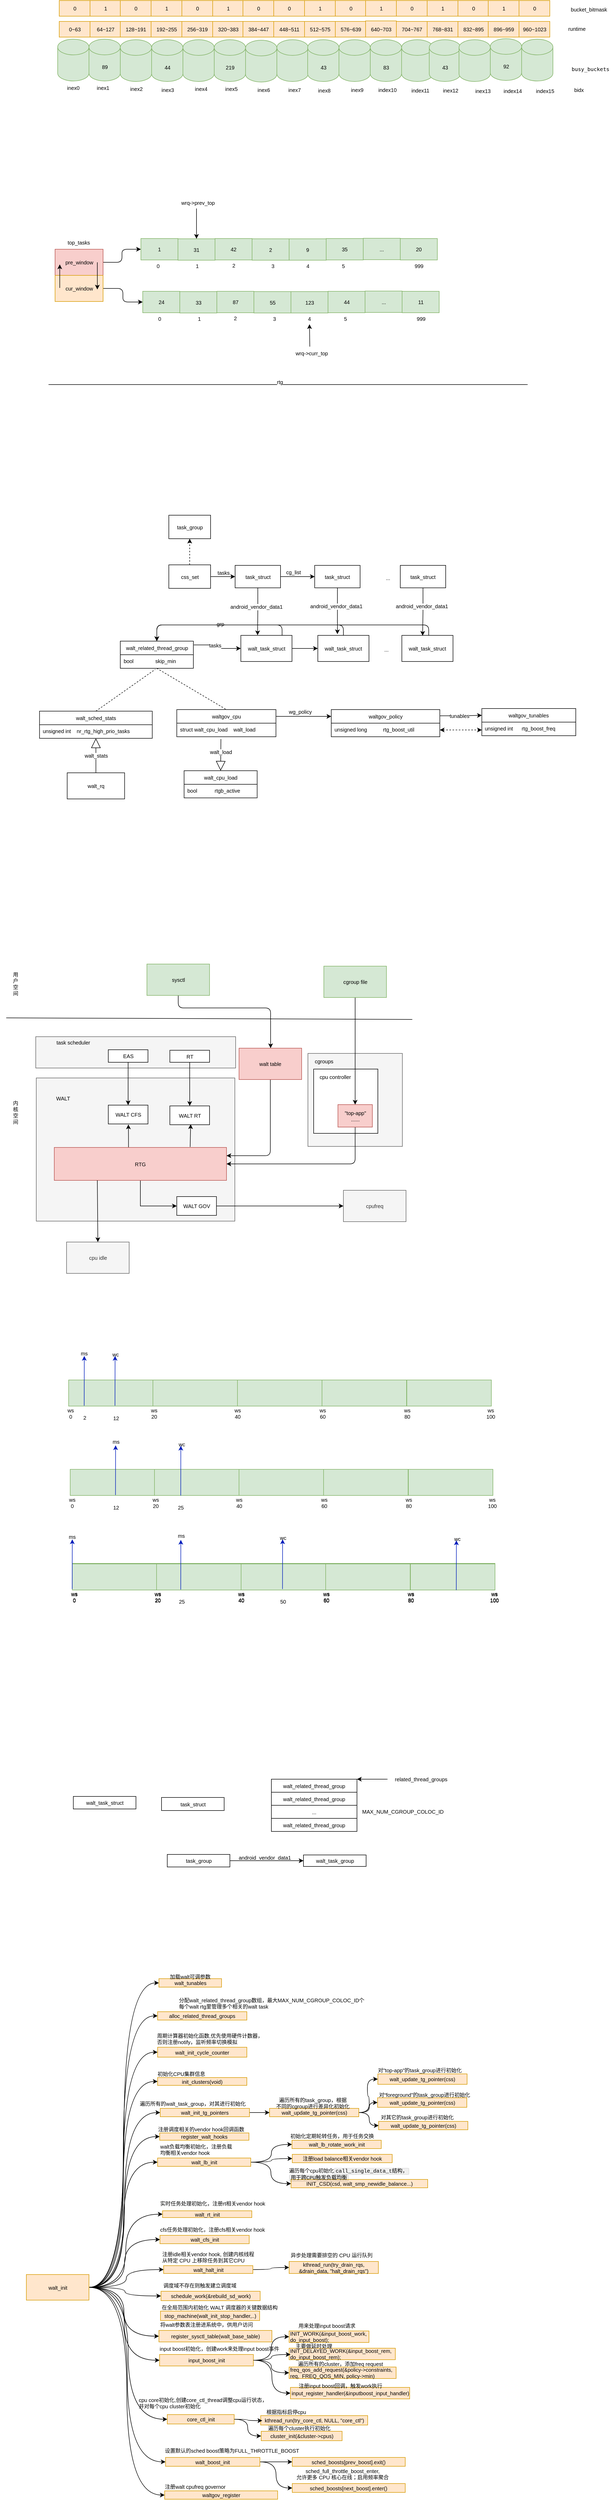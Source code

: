 <mxfile version="27.1.6">
  <diagram name="第 1 页" id="ZdKKTDS5KMTIQuINjipR">
    <mxGraphModel dx="930" dy="557" grid="0" gridSize="10" guides="1" tooltips="1" connect="1" arrows="1" fold="1" page="0" pageScale="1" pageWidth="827" pageHeight="1169" math="0" shadow="0">
      <root>
        <mxCell id="0" />
        <mxCell id="1" parent="0" />
        <mxCell id="agkkChx3mpmV2NCseFok-1" value="" style="shape=cylinder3;whiteSpace=wrap;html=1;boundedLbl=1;backgroundOutline=1;size=15;fillColor=#d5e8d4;strokeColor=#82b366;fontSize=10;" parent="1" vertex="1">
          <mxGeometry x="150.5" y="114" width="60" height="80" as="geometry" />
        </mxCell>
        <mxCell id="agkkChx3mpmV2NCseFok-2" value="89" style="shape=cylinder3;whiteSpace=wrap;html=1;boundedLbl=1;backgroundOutline=1;size=15;fillColor=#d5e8d4;strokeColor=#82b366;fontSize=10;" parent="1" vertex="1">
          <mxGeometry x="210.5" y="114" width="60" height="80" as="geometry" />
        </mxCell>
        <mxCell id="agkkChx3mpmV2NCseFok-3" value="" style="shape=cylinder3;whiteSpace=wrap;html=1;boundedLbl=1;backgroundOutline=1;size=15;fillColor=#d5e8d4;strokeColor=#82b366;fontSize=10;" parent="1" vertex="1">
          <mxGeometry x="270.5" y="115" width="60" height="80" as="geometry" />
        </mxCell>
        <mxCell id="agkkChx3mpmV2NCseFok-4" value="44" style="shape=cylinder3;whiteSpace=wrap;html=1;boundedLbl=1;backgroundOutline=1;size=15;fillColor=#d5e8d4;strokeColor=#82b366;fontSize=10;" parent="1" vertex="1">
          <mxGeometry x="330.5" y="115" width="60" height="80" as="geometry" />
        </mxCell>
        <mxCell id="agkkChx3mpmV2NCseFok-5" value="" style="shape=cylinder3;whiteSpace=wrap;html=1;boundedLbl=1;backgroundOutline=1;size=15;fillColor=#d5e8d4;strokeColor=#82b366;fontSize=10;" parent="1" vertex="1">
          <mxGeometry x="390.5" y="115" width="60" height="80" as="geometry" />
        </mxCell>
        <mxCell id="agkkChx3mpmV2NCseFok-6" value="219" style="shape=cylinder3;whiteSpace=wrap;html=1;boundedLbl=1;backgroundOutline=1;size=15;fillColor=#d5e8d4;strokeColor=#82b366;fontSize=10;" parent="1" vertex="1">
          <mxGeometry x="450.5" y="115" width="60" height="80" as="geometry" />
        </mxCell>
        <mxCell id="agkkChx3mpmV2NCseFok-7" value="" style="shape=cylinder3;whiteSpace=wrap;html=1;boundedLbl=1;backgroundOutline=1;size=15;fillColor=#d5e8d4;strokeColor=#82b366;fontSize=10;" parent="1" vertex="1">
          <mxGeometry x="510.5" y="116" width="60" height="80" as="geometry" />
        </mxCell>
        <mxCell id="agkkChx3mpmV2NCseFok-8" value="" style="shape=cylinder3;whiteSpace=wrap;html=1;boundedLbl=1;backgroundOutline=1;size=15;fillColor=#d5e8d4;strokeColor=#82b366;fontSize=10;" parent="1" vertex="1">
          <mxGeometry x="570.5" y="115" width="60" height="80" as="geometry" />
        </mxCell>
        <mxCell id="agkkChx3mpmV2NCseFok-9" value="43" style="shape=cylinder3;whiteSpace=wrap;html=1;boundedLbl=1;backgroundOutline=1;size=15;fillColor=#d5e8d4;strokeColor=#82b366;fontSize=10;" parent="1" vertex="1">
          <mxGeometry x="629.5" y="115" width="60" height="80" as="geometry" />
        </mxCell>
        <mxCell id="agkkChx3mpmV2NCseFok-10" value="" style="shape=cylinder3;whiteSpace=wrap;html=1;boundedLbl=1;backgroundOutline=1;size=15;fillColor=#d5e8d4;strokeColor=#82b366;fontSize=10;" parent="1" vertex="1">
          <mxGeometry x="689.5" y="115" width="60" height="80" as="geometry" />
        </mxCell>
        <mxCell id="agkkChx3mpmV2NCseFok-11" value="83" style="shape=cylinder3;whiteSpace=wrap;html=1;boundedLbl=1;backgroundOutline=1;size=15;fillColor=#d5e8d4;strokeColor=#82b366;fontSize=10;" parent="1" vertex="1">
          <mxGeometry x="749.5" y="115" width="60" height="80" as="geometry" />
        </mxCell>
        <mxCell id="agkkChx3mpmV2NCseFok-12" value="" style="shape=cylinder3;whiteSpace=wrap;html=1;boundedLbl=1;backgroundOutline=1;size=15;fillColor=#d5e8d4;strokeColor=#82b366;fontSize=10;" parent="1" vertex="1">
          <mxGeometry x="809.5" y="115" width="60" height="80" as="geometry" />
        </mxCell>
        <mxCell id="agkkChx3mpmV2NCseFok-13" value="0" style="rounded=0;whiteSpace=wrap;html=1;fillColor=#ffe6cc;strokeColor=#d79b00;fontSize=10;" parent="1" vertex="1">
          <mxGeometry x="153.5" y="40" width="59" height="30" as="geometry" />
        </mxCell>
        <mxCell id="agkkChx3mpmV2NCseFok-14" value="1" style="rounded=0;whiteSpace=wrap;html=1;fillColor=#ffe6cc;strokeColor=#d79b00;fontSize=10;" parent="1" vertex="1">
          <mxGeometry x="212.5" y="40" width="59" height="30" as="geometry" />
        </mxCell>
        <mxCell id="agkkChx3mpmV2NCseFok-15" value="0" style="rounded=0;whiteSpace=wrap;html=1;fillColor=#ffe6cc;strokeColor=#d79b00;fontSize=10;" parent="1" vertex="1">
          <mxGeometry x="270.5" y="40" width="59" height="30" as="geometry" />
        </mxCell>
        <mxCell id="agkkChx3mpmV2NCseFok-16" value="1" style="rounded=0;whiteSpace=wrap;html=1;fillColor=#ffe6cc;strokeColor=#d79b00;fontSize=10;" parent="1" vertex="1">
          <mxGeometry x="329.5" y="40" width="59" height="30" as="geometry" />
        </mxCell>
        <mxCell id="agkkChx3mpmV2NCseFok-17" value="0" style="rounded=0;whiteSpace=wrap;html=1;fillColor=#ffe6cc;strokeColor=#d79b00;fontSize=10;" parent="1" vertex="1">
          <mxGeometry x="388.5" y="40" width="59" height="30" as="geometry" />
        </mxCell>
        <mxCell id="agkkChx3mpmV2NCseFok-18" value="1" style="rounded=0;whiteSpace=wrap;html=1;fillColor=#ffe6cc;strokeColor=#d79b00;fontSize=10;" parent="1" vertex="1">
          <mxGeometry x="447.5" y="40" width="59" height="30" as="geometry" />
        </mxCell>
        <mxCell id="agkkChx3mpmV2NCseFok-19" value="0" style="rounded=0;whiteSpace=wrap;html=1;fillColor=#ffe6cc;strokeColor=#d79b00;fontSize=10;" parent="1" vertex="1">
          <mxGeometry x="505.5" y="40" width="59" height="30" as="geometry" />
        </mxCell>
        <mxCell id="agkkChx3mpmV2NCseFok-20" value="0" style="rounded=0;whiteSpace=wrap;html=1;fillColor=#ffe6cc;strokeColor=#d79b00;fontSize=10;" parent="1" vertex="1">
          <mxGeometry x="564.5" y="40" width="59" height="30" as="geometry" />
        </mxCell>
        <mxCell id="agkkChx3mpmV2NCseFok-21" value="1" style="rounded=0;whiteSpace=wrap;html=1;fillColor=#ffe6cc;strokeColor=#d79b00;fontSize=10;" parent="1" vertex="1">
          <mxGeometry x="623.5" y="40" width="59" height="30" as="geometry" />
        </mxCell>
        <mxCell id="agkkChx3mpmV2NCseFok-22" value="0" style="rounded=0;whiteSpace=wrap;html=1;fillColor=#ffe6cc;strokeColor=#d79b00;fontSize=10;" parent="1" vertex="1">
          <mxGeometry x="682.5" y="40" width="59" height="30" as="geometry" />
        </mxCell>
        <mxCell id="agkkChx3mpmV2NCseFok-23" value="1" style="rounded=0;whiteSpace=wrap;html=1;fillColor=#ffe6cc;strokeColor=#d79b00;fontSize=10;" parent="1" vertex="1">
          <mxGeometry x="740.5" y="40" width="59" height="30" as="geometry" />
        </mxCell>
        <mxCell id="agkkChx3mpmV2NCseFok-24" value="0" style="rounded=0;whiteSpace=wrap;html=1;fillColor=#ffe6cc;strokeColor=#d79b00;fontSize=10;" parent="1" vertex="1">
          <mxGeometry x="799.5" y="40" width="59" height="30" as="geometry" />
        </mxCell>
        <mxCell id="agkkChx3mpmV2NCseFok-25" value="inex0" style="text;html=1;align=center;verticalAlign=middle;resizable=0;points=[];autosize=1;strokeColor=none;fillColor=none;fontSize=10;" parent="1" vertex="1">
          <mxGeometry x="158.5" y="195" width="42" height="24" as="geometry" />
        </mxCell>
        <mxCell id="agkkChx3mpmV2NCseFok-26" value="inex1" style="text;html=1;align=center;verticalAlign=middle;resizable=0;points=[];autosize=1;strokeColor=none;fillColor=none;fontSize=10;" parent="1" vertex="1">
          <mxGeometry x="215.5" y="195" width="42" height="24" as="geometry" />
        </mxCell>
        <mxCell id="agkkChx3mpmV2NCseFok-27" value="inex2" style="text;html=1;align=center;verticalAlign=middle;resizable=0;points=[];autosize=1;strokeColor=none;fillColor=none;fontSize=10;" parent="1" vertex="1">
          <mxGeometry x="279.5" y="197" width="42" height="24" as="geometry" />
        </mxCell>
        <mxCell id="agkkChx3mpmV2NCseFok-28" value="inex3" style="text;html=1;align=center;verticalAlign=middle;resizable=0;points=[];autosize=1;strokeColor=none;fillColor=none;fontSize=10;" parent="1" vertex="1">
          <mxGeometry x="340" y="199" width="42" height="24" as="geometry" />
        </mxCell>
        <mxCell id="agkkChx3mpmV2NCseFok-29" value="inex4" style="text;html=1;align=center;verticalAlign=middle;resizable=0;points=[];autosize=1;strokeColor=none;fillColor=none;fontSize=10;" parent="1" vertex="1">
          <mxGeometry x="403.5" y="197" width="42" height="24" as="geometry" />
        </mxCell>
        <mxCell id="agkkChx3mpmV2NCseFok-30" value="inex5" style="text;html=1;align=center;verticalAlign=middle;resizable=0;points=[];autosize=1;strokeColor=none;fillColor=none;fontSize=10;" parent="1" vertex="1">
          <mxGeometry x="461.5" y="197" width="42" height="24" as="geometry" />
        </mxCell>
        <mxCell id="agkkChx3mpmV2NCseFok-31" value="inex6" style="text;html=1;align=center;verticalAlign=middle;resizable=0;points=[];autosize=1;strokeColor=none;fillColor=none;fontSize=10;" parent="1" vertex="1">
          <mxGeometry x="523.5" y="199" width="42" height="24" as="geometry" />
        </mxCell>
        <mxCell id="agkkChx3mpmV2NCseFok-32" value="inex7" style="text;html=1;align=center;verticalAlign=middle;resizable=0;points=[];autosize=1;strokeColor=none;fillColor=none;fontSize=10;" parent="1" vertex="1">
          <mxGeometry x="582.5" y="199" width="42" height="24" as="geometry" />
        </mxCell>
        <mxCell id="agkkChx3mpmV2NCseFok-33" value="inex8" style="text;html=1;align=center;verticalAlign=middle;resizable=0;points=[];autosize=1;strokeColor=none;fillColor=none;fontSize=10;" parent="1" vertex="1">
          <mxGeometry x="640" y="200" width="42" height="24" as="geometry" />
        </mxCell>
        <mxCell id="agkkChx3mpmV2NCseFok-34" value="inex9" style="text;html=1;align=center;verticalAlign=middle;resizable=0;points=[];autosize=1;strokeColor=none;fillColor=none;fontSize=10;" parent="1" vertex="1">
          <mxGeometry x="702.5" y="199" width="42" height="24" as="geometry" />
        </mxCell>
        <mxCell id="agkkChx3mpmV2NCseFok-35" value="index10" style="text;html=1;align=center;verticalAlign=middle;resizable=0;points=[];autosize=1;strokeColor=none;fillColor=none;fontSize=10;" parent="1" vertex="1">
          <mxGeometry x="755" y="199" width="53" height="24" as="geometry" />
        </mxCell>
        <mxCell id="agkkChx3mpmV2NCseFok-36" value="index11" style="text;html=1;align=center;verticalAlign=middle;resizable=0;points=[];autosize=1;strokeColor=none;fillColor=none;fontSize=10;" parent="1" vertex="1">
          <mxGeometry x="818.5" y="200" width="52" height="24" as="geometry" />
        </mxCell>
        <mxCell id="agkkChx3mpmV2NCseFok-37" value="&lt;div data-docx-has-block-data=&quot;false&quot; data-lark-html-role=&quot;root&quot; data-page-id=&quot;NbrwdDbTHoJfUyxWMgtc8Vj1nZb&quot;&gt;&lt;div class=&quot;old-record-id-FxbedudzKozO3CxPitucTAfgny4&quot; style=&quot;white-space-collapse: preserve;&quot;&gt;bucket_bitmask&lt;/div&gt;&lt;/div&gt;&lt;span class=&quot;lark-record-clipboard&quot; data-lark-record-format=&quot;docx/text&quot; data-lark-record-data=&quot;{&amp;quot;rootId&amp;quot;:&amp;quot;NbrwdDbTHoJfUyxWMgtc8Vj1nZb&amp;quot;,&amp;quot;text&amp;quot;:{&amp;quot;initialAttributedTexts&amp;quot;:{&amp;quot;text&amp;quot;:{&amp;quot;0&amp;quot;:&amp;quot;bucket_bitmask&amp;quot;},&amp;quot;attribs&amp;quot;:{&amp;quot;0&amp;quot;:&amp;quot;*0+e&amp;quot;}},&amp;quot;apool&amp;quot;:{&amp;quot;numToAttrib&amp;quot;:{&amp;quot;0&amp;quot;:[&amp;quot;author&amp;quot;,&amp;quot;7205516225223376900&amp;quot;]},&amp;quot;nextNum&amp;quot;:1}},&amp;quot;type&amp;quot;:&amp;quot;text&amp;quot;,&amp;quot;referenceRecordMap&amp;quot;:{},&amp;quot;extra&amp;quot;:{&amp;quot;channel&amp;quot;:&amp;quot;saas&amp;quot;,&amp;quot;pasteRandomId&amp;quot;:&amp;quot;f2d94af1-3a29-4007-8d8e-e47a1c1b359d&amp;quot;,&amp;quot;mention_page_title&amp;quot;:{},&amp;quot;external_mention_url&amp;quot;:{}},&amp;quot;isKeepQuoteContainer&amp;quot;:false,&amp;quot;isFromCode&amp;quot;:true,&amp;quot;selection&amp;quot;:[{&amp;quot;id&amp;quot;:113,&amp;quot;type&amp;quot;:&amp;quot;text&amp;quot;,&amp;quot;selection&amp;quot;:{&amp;quot;start&amp;quot;:115,&amp;quot;end&amp;quot;:129},&amp;quot;recordId&amp;quot;:&amp;quot;FxbedudzKozO3CxPitucTAfgny4&amp;quot;}],&amp;quot;payloadMap&amp;quot;:{},&amp;quot;isCut&amp;quot;:false}&quot;&gt;&lt;/span&gt;" style="text;html=1;align=center;verticalAlign=middle;resizable=0;points=[];autosize=1;strokeColor=none;fillColor=none;fontSize=10;" parent="1" vertex="1">
          <mxGeometry x="1124.5" y="45" width="87" height="24" as="geometry" />
        </mxCell>
        <mxCell id="agkkChx3mpmV2NCseFok-38" value="&lt;div data-docx-has-block-data=&quot;false&quot; data-lark-html-role=&quot;root&quot; data-page-id=&quot;NbrwdDbTHoJfUyxWMgtc8Vj1nZb&quot;&gt;&lt;div class=&quot;old-record-id-FOOcdUoX9oQdxqxtpa0cHusLnOg&quot;&gt;&lt;code&gt;busy_buckets&lt;/code&gt;&lt;/div&gt;&lt;/div&gt;&lt;span class=&quot;lark-record-clipboard&quot; data-lark-record-format=&quot;docx/text&quot; data-lark-record-data=&quot;{&amp;quot;rootId&amp;quot;:&amp;quot;NbrwdDbTHoJfUyxWMgtc8Vj1nZb&amp;quot;,&amp;quot;text&amp;quot;:{&amp;quot;initialAttributedTexts&amp;quot;:{&amp;quot;text&amp;quot;:{&amp;quot;0&amp;quot;:&amp;quot;busy_buckets&amp;quot;},&amp;quot;attribs&amp;quot;:{&amp;quot;0&amp;quot;:&amp;quot;*0*1+c&amp;quot;}},&amp;quot;apool&amp;quot;:{&amp;quot;numToAttrib&amp;quot;:{&amp;quot;0&amp;quot;:[&amp;quot;author&amp;quot;,&amp;quot;7205516225223376900&amp;quot;],&amp;quot;1&amp;quot;:[&amp;quot;inlineCode&amp;quot;,&amp;quot;true&amp;quot;]},&amp;quot;nextNum&amp;quot;:2}},&amp;quot;type&amp;quot;:&amp;quot;text&amp;quot;,&amp;quot;referenceRecordMap&amp;quot;:{},&amp;quot;extra&amp;quot;:{&amp;quot;channel&amp;quot;:&amp;quot;saas&amp;quot;,&amp;quot;pasteRandomId&amp;quot;:&amp;quot;4268ee7f-412e-4681-b630-83956261017d&amp;quot;,&amp;quot;mention_page_title&amp;quot;:{},&amp;quot;external_mention_url&amp;quot;:{}},&amp;quot;isKeepQuoteContainer&amp;quot;:false,&amp;quot;isFromCode&amp;quot;:false,&amp;quot;selection&amp;quot;:[{&amp;quot;id&amp;quot;:27,&amp;quot;type&amp;quot;:&amp;quot;text&amp;quot;,&amp;quot;selection&amp;quot;:{&amp;quot;start&amp;quot;:29,&amp;quot;end&amp;quot;:41},&amp;quot;recordId&amp;quot;:&amp;quot;FOOcdUoX9oQdxqxtpa0cHusLnOg&amp;quot;}],&amp;quot;payloadMap&amp;quot;:{},&amp;quot;isCut&amp;quot;:false}&quot;&gt;&lt;/span&gt;" style="text;html=1;align=center;verticalAlign=middle;resizable=0;points=[];autosize=1;strokeColor=none;fillColor=none;fontSize=10;" parent="1" vertex="1">
          <mxGeometry x="1125.5" y="159" width="90" height="24" as="geometry" />
        </mxCell>
        <mxCell id="agkkChx3mpmV2NCseFok-39" value="0~63" style="rounded=0;whiteSpace=wrap;html=1;fillColor=#ffe6cc;strokeColor=#d79b00;fontSize=10;" parent="1" vertex="1">
          <mxGeometry x="153.5" y="80" width="59" height="30" as="geometry" />
        </mxCell>
        <mxCell id="agkkChx3mpmV2NCseFok-40" value="64~127" style="rounded=0;whiteSpace=wrap;html=1;fillColor=#ffe6cc;strokeColor=#d79b00;fontSize=10;" parent="1" vertex="1">
          <mxGeometry x="212.5" y="80" width="59" height="30" as="geometry" />
        </mxCell>
        <mxCell id="agkkChx3mpmV2NCseFok-41" value="128~191" style="rounded=0;whiteSpace=wrap;html=1;fillColor=#ffe6cc;strokeColor=#d79b00;fontSize=10;" parent="1" vertex="1">
          <mxGeometry x="270.5" y="80" width="59" height="30" as="geometry" />
        </mxCell>
        <mxCell id="agkkChx3mpmV2NCseFok-42" value="192~255" style="rounded=0;whiteSpace=wrap;html=1;fillColor=#ffe6cc;strokeColor=#d79b00;fontSize=10;" parent="1" vertex="1">
          <mxGeometry x="329.5" y="80" width="59" height="30" as="geometry" />
        </mxCell>
        <mxCell id="agkkChx3mpmV2NCseFok-43" value="256~319" style="rounded=0;whiteSpace=wrap;html=1;fillColor=#ffe6cc;strokeColor=#d79b00;fontSize=10;" parent="1" vertex="1">
          <mxGeometry x="388.5" y="80" width="59" height="30" as="geometry" />
        </mxCell>
        <mxCell id="agkkChx3mpmV2NCseFok-44" value="320~383" style="rounded=0;whiteSpace=wrap;html=1;fillColor=#ffe6cc;strokeColor=#d79b00;fontSize=10;" parent="1" vertex="1">
          <mxGeometry x="447.5" y="80" width="59" height="30" as="geometry" />
        </mxCell>
        <mxCell id="agkkChx3mpmV2NCseFok-45" value="384~447" style="rounded=0;whiteSpace=wrap;html=1;fillColor=#ffe6cc;strokeColor=#d79b00;fontSize=10;" parent="1" vertex="1">
          <mxGeometry x="505.5" y="80" width="59" height="30" as="geometry" />
        </mxCell>
        <mxCell id="agkkChx3mpmV2NCseFok-46" value="448~511" style="rounded=0;whiteSpace=wrap;html=1;fillColor=#ffe6cc;strokeColor=#d79b00;fontSize=10;" parent="1" vertex="1">
          <mxGeometry x="564.5" y="80" width="59" height="30" as="geometry" />
        </mxCell>
        <mxCell id="agkkChx3mpmV2NCseFok-47" value="512~575" style="rounded=0;whiteSpace=wrap;html=1;fillColor=#ffe6cc;strokeColor=#d79b00;fontSize=10;" parent="1" vertex="1">
          <mxGeometry x="623.5" y="80" width="59" height="30" as="geometry" />
        </mxCell>
        <mxCell id="agkkChx3mpmV2NCseFok-48" value="576~639" style="rounded=0;whiteSpace=wrap;html=1;fillColor=#ffe6cc;strokeColor=#d79b00;fontSize=10;" parent="1" vertex="1">
          <mxGeometry x="682.5" y="80" width="59" height="30" as="geometry" />
        </mxCell>
        <mxCell id="agkkChx3mpmV2NCseFok-49" value="640~703" style="rounded=0;whiteSpace=wrap;html=1;fillColor=#ffe6cc;strokeColor=#d79b00;fontSize=10;" parent="1" vertex="1">
          <mxGeometry x="740.5" y="79" width="59" height="31" as="geometry" />
        </mxCell>
        <mxCell id="agkkChx3mpmV2NCseFok-50" value="704~767" style="rounded=0;whiteSpace=wrap;html=1;fillColor=#ffe6cc;strokeColor=#d79b00;fontSize=10;" parent="1" vertex="1">
          <mxGeometry x="799.5" y="80" width="59" height="30" as="geometry" />
        </mxCell>
        <mxCell id="agkkChx3mpmV2NCseFok-51" value="1" style="rounded=0;whiteSpace=wrap;html=1;fillColor=#ffe6cc;strokeColor=#d79b00;fontSize=10;" parent="1" vertex="1">
          <mxGeometry x="858.5" y="40" width="59" height="30" as="geometry" />
        </mxCell>
        <mxCell id="agkkChx3mpmV2NCseFok-52" value="0" style="rounded=0;whiteSpace=wrap;html=1;fillColor=#ffe6cc;strokeColor=#d79b00;fontSize=10;" parent="1" vertex="1">
          <mxGeometry x="917.5" y="40" width="59" height="30" as="geometry" />
        </mxCell>
        <mxCell id="agkkChx3mpmV2NCseFok-53" value="1" style="rounded=0;whiteSpace=wrap;html=1;fillColor=#ffe6cc;strokeColor=#d79b00;fontSize=10;" parent="1" vertex="1">
          <mxGeometry x="975.5" y="40" width="59" height="30" as="geometry" />
        </mxCell>
        <mxCell id="agkkChx3mpmV2NCseFok-54" value="0" style="rounded=0;whiteSpace=wrap;html=1;fillColor=#ffe6cc;strokeColor=#d79b00;fontSize=10;" parent="1" vertex="1">
          <mxGeometry x="1034.5" y="40" width="59" height="30" as="geometry" />
        </mxCell>
        <mxCell id="agkkChx3mpmV2NCseFok-55" value="768~831" style="rounded=0;whiteSpace=wrap;html=1;fillColor=#ffe6cc;strokeColor=#d79b00;fontSize=10;" parent="1" vertex="1">
          <mxGeometry x="858.5" y="80" width="59" height="30" as="geometry" />
        </mxCell>
        <mxCell id="agkkChx3mpmV2NCseFok-56" value="832~895" style="rounded=0;whiteSpace=wrap;html=1;fillColor=#ffe6cc;strokeColor=#d79b00;fontSize=10;" parent="1" vertex="1">
          <mxGeometry x="917.5" y="80" width="59" height="30" as="geometry" />
        </mxCell>
        <mxCell id="agkkChx3mpmV2NCseFok-57" value="896~959" style="rounded=0;whiteSpace=wrap;html=1;fillColor=#ffe6cc;strokeColor=#d79b00;fontSize=10;" parent="1" vertex="1">
          <mxGeometry x="975.5" y="80" width="59" height="30" as="geometry" />
        </mxCell>
        <mxCell id="agkkChx3mpmV2NCseFok-58" value="960~1023" style="rounded=0;whiteSpace=wrap;html=1;fillColor=#ffe6cc;strokeColor=#d79b00;fontSize=10;" parent="1" vertex="1">
          <mxGeometry x="1034.5" y="80" width="59" height="30" as="geometry" />
        </mxCell>
        <mxCell id="agkkChx3mpmV2NCseFok-59" value="43" style="shape=cylinder3;whiteSpace=wrap;html=1;boundedLbl=1;backgroundOutline=1;size=15;fillColor=#d5e8d4;strokeColor=#82b366;fontSize=10;" parent="1" vertex="1">
          <mxGeometry x="862.5" y="115" width="60" height="80" as="geometry" />
        </mxCell>
        <mxCell id="agkkChx3mpmV2NCseFok-60" value="" style="shape=cylinder3;whiteSpace=wrap;html=1;boundedLbl=1;backgroundOutline=1;size=15;fillColor=#d5e8d4;strokeColor=#82b366;fontSize=10;" parent="1" vertex="1">
          <mxGeometry x="919.5" y="115" width="60" height="80" as="geometry" />
        </mxCell>
        <mxCell id="agkkChx3mpmV2NCseFok-61" value="92" style="shape=cylinder3;whiteSpace=wrap;html=1;boundedLbl=1;backgroundOutline=1;size=15;fillColor=#d5e8d4;strokeColor=#82b366;fontSize=10;" parent="1" vertex="1">
          <mxGeometry x="979.5" y="113" width="60" height="80" as="geometry" />
        </mxCell>
        <mxCell id="agkkChx3mpmV2NCseFok-62" value="" style="shape=cylinder3;whiteSpace=wrap;html=1;boundedLbl=1;backgroundOutline=1;size=15;fillColor=#d5e8d4;strokeColor=#82b366;fontSize=10;" parent="1" vertex="1">
          <mxGeometry x="1039.5" y="114" width="60" height="80" as="geometry" />
        </mxCell>
        <mxCell id="agkkChx3mpmV2NCseFok-63" value="inex12" style="text;html=1;align=center;verticalAlign=middle;resizable=0;points=[];autosize=1;strokeColor=none;fillColor=none;fontSize=10;" parent="1" vertex="1">
          <mxGeometry x="879" y="200" width="47" height="24" as="geometry" />
        </mxCell>
        <mxCell id="agkkChx3mpmV2NCseFok-64" value="inex13" style="text;html=1;align=center;verticalAlign=middle;resizable=0;points=[];autosize=1;strokeColor=none;fillColor=none;fontSize=10;" parent="1" vertex="1">
          <mxGeometry x="941.5" y="201" width="47" height="24" as="geometry" />
        </mxCell>
        <mxCell id="agkkChx3mpmV2NCseFok-65" value="index14" style="text;html=1;align=center;verticalAlign=middle;resizable=0;points=[];autosize=1;strokeColor=none;fillColor=none;fontSize=10;" parent="1" vertex="1">
          <mxGeometry x="995" y="201" width="53" height="24" as="geometry" />
        </mxCell>
        <mxCell id="agkkChx3mpmV2NCseFok-66" value="index15" style="text;html=1;align=center;verticalAlign=middle;resizable=0;points=[];autosize=1;strokeColor=none;fillColor=none;fontSize=10;" parent="1" vertex="1">
          <mxGeometry x="1057.5" y="201" width="53" height="24" as="geometry" />
        </mxCell>
        <mxCell id="agkkChx3mpmV2NCseFok-67" value="&lt;div data-docx-has-block-data=&quot;false&quot; data-lark-html-role=&quot;root&quot; data-page-id=&quot;NbrwdDbTHoJfUyxWMgtc8Vj1nZb&quot;&gt;&lt;div class=&quot;old-record-id-FxbedudzKozO3CxPitucTAfgny4&quot; style=&quot;white-space-collapse: preserve;&quot;&gt;runtime&lt;/div&gt;&lt;/div&gt;&lt;span class=&quot;lark-record-clipboard&quot; data-lark-record-format=&quot;docx/text&quot; data-lark-record-data=&quot;{&amp;quot;rootId&amp;quot;:&amp;quot;NbrwdDbTHoJfUyxWMgtc8Vj1nZb&amp;quot;,&amp;quot;text&amp;quot;:{&amp;quot;initialAttributedTexts&amp;quot;:{&amp;quot;text&amp;quot;:{&amp;quot;0&amp;quot;:&amp;quot;bucket_bitmask&amp;quot;},&amp;quot;attribs&amp;quot;:{&amp;quot;0&amp;quot;:&amp;quot;*0+e&amp;quot;}},&amp;quot;apool&amp;quot;:{&amp;quot;numToAttrib&amp;quot;:{&amp;quot;0&amp;quot;:[&amp;quot;author&amp;quot;,&amp;quot;7205516225223376900&amp;quot;]},&amp;quot;nextNum&amp;quot;:1}},&amp;quot;type&amp;quot;:&amp;quot;text&amp;quot;,&amp;quot;referenceRecordMap&amp;quot;:{},&amp;quot;extra&amp;quot;:{&amp;quot;channel&amp;quot;:&amp;quot;saas&amp;quot;,&amp;quot;pasteRandomId&amp;quot;:&amp;quot;f2d94af1-3a29-4007-8d8e-e47a1c1b359d&amp;quot;,&amp;quot;mention_page_title&amp;quot;:{},&amp;quot;external_mention_url&amp;quot;:{}},&amp;quot;isKeepQuoteContainer&amp;quot;:false,&amp;quot;isFromCode&amp;quot;:true,&amp;quot;selection&amp;quot;:[{&amp;quot;id&amp;quot;:113,&amp;quot;type&amp;quot;:&amp;quot;text&amp;quot;,&amp;quot;selection&amp;quot;:{&amp;quot;start&amp;quot;:115,&amp;quot;end&amp;quot;:129},&amp;quot;recordId&amp;quot;:&amp;quot;FxbedudzKozO3CxPitucTAfgny4&amp;quot;}],&amp;quot;payloadMap&amp;quot;:{},&amp;quot;isCut&amp;quot;:false}&quot;&gt;&lt;/span&gt;" style="text;html=1;align=center;verticalAlign=middle;resizable=0;points=[];autosize=1;strokeColor=none;fillColor=none;fontSize=10;" parent="1" vertex="1">
          <mxGeometry x="1119.5" y="82" width="51" height="24" as="geometry" />
        </mxCell>
        <mxCell id="agkkChx3mpmV2NCseFok-68" value="bidx" style="text;html=1;align=center;verticalAlign=middle;resizable=0;points=[];autosize=1;strokeColor=none;fillColor=none;fontSize=10;" parent="1" vertex="1">
          <mxGeometry x="1130.5" y="199" width="36" height="24" as="geometry" />
        </mxCell>
        <mxCell id="agkkChx3mpmV2NCseFok-69" style="edgeStyle=orthogonalEdgeStyle;rounded=1;orthogonalLoop=1;jettySize=auto;html=1;curved=0;fontSize=10;" parent="1" source="agkkChx3mpmV2NCseFok-70" target="agkkChx3mpmV2NCseFok-76" edge="1">
          <mxGeometry relative="1" as="geometry" />
        </mxCell>
        <mxCell id="agkkChx3mpmV2NCseFok-70" value="pre_window" style="rounded=0;whiteSpace=wrap;html=1;fillColor=#f8cecc;strokeColor=#b85450;fontSize=10;" parent="1" vertex="1">
          <mxGeometry x="145.5" y="516" width="92" height="50" as="geometry" />
        </mxCell>
        <mxCell id="agkkChx3mpmV2NCseFok-71" style="edgeStyle=orthogonalEdgeStyle;rounded=1;orthogonalLoop=1;jettySize=auto;html=1;curved=0;fontSize=10;" parent="1" source="agkkChx3mpmV2NCseFok-72" target="agkkChx3mpmV2NCseFok-91" edge="1">
          <mxGeometry relative="1" as="geometry" />
        </mxCell>
        <mxCell id="agkkChx3mpmV2NCseFok-72" value="cur_window" style="rounded=0;whiteSpace=wrap;html=1;fillColor=#ffe6cc;strokeColor=#d79b00;fontSize=10;" parent="1" vertex="1">
          <mxGeometry x="145.5" y="566" width="92" height="50" as="geometry" />
        </mxCell>
        <mxCell id="agkkChx3mpmV2NCseFok-73" value="top_tasks" style="text;html=1;align=center;verticalAlign=middle;whiteSpace=wrap;rounded=0;fontSize=10;" parent="1" vertex="1">
          <mxGeometry x="160.5" y="488" width="60" height="30" as="geometry" />
        </mxCell>
        <mxCell id="agkkChx3mpmV2NCseFok-74" value="" style="endArrow=classic;html=1;rounded=0;fontSize=10;" parent="1" edge="1">
          <mxGeometry width="50" height="50" relative="1" as="geometry">
            <mxPoint x="154.5" y="590" as="sourcePoint" />
            <mxPoint x="154.5" y="545" as="targetPoint" />
          </mxGeometry>
        </mxCell>
        <mxCell id="agkkChx3mpmV2NCseFok-75" value="" style="endArrow=classic;html=1;rounded=0;fontSize=10;" parent="1" edge="1">
          <mxGeometry width="50" height="50" relative="1" as="geometry">
            <mxPoint x="226.5" y="541" as="sourcePoint" />
            <mxPoint x="226.5" y="593" as="targetPoint" />
          </mxGeometry>
        </mxCell>
        <mxCell id="agkkChx3mpmV2NCseFok-76" value="1" style="rounded=0;whiteSpace=wrap;html=1;fillColor=#d5e8d4;strokeColor=#82b366;fontSize=10;" parent="1" vertex="1">
          <mxGeometry x="310" y="495.5" width="71" height="41" as="geometry" />
        </mxCell>
        <mxCell id="agkkChx3mpmV2NCseFok-77" value="31" style="rounded=0;whiteSpace=wrap;html=1;fillColor=#d5e8d4;strokeColor=#82b366;fontSize=10;" parent="1" vertex="1">
          <mxGeometry x="381" y="496" width="71" height="41" as="geometry" />
        </mxCell>
        <mxCell id="agkkChx3mpmV2NCseFok-78" value="42" style="rounded=0;whiteSpace=wrap;html=1;fillColor=#d5e8d4;strokeColor=#82b366;fontSize=10;" parent="1" vertex="1">
          <mxGeometry x="452" y="495.5" width="71" height="41" as="geometry" />
        </mxCell>
        <mxCell id="agkkChx3mpmV2NCseFok-79" value="2" style="rounded=0;whiteSpace=wrap;html=1;fillColor=#d5e8d4;strokeColor=#82b366;fontSize=10;" parent="1" vertex="1">
          <mxGeometry x="523" y="496" width="71" height="41" as="geometry" />
        </mxCell>
        <mxCell id="agkkChx3mpmV2NCseFok-80" value="9" style="rounded=0;whiteSpace=wrap;html=1;fillColor=#d5e8d4;strokeColor=#82b366;fontSize=10;" parent="1" vertex="1">
          <mxGeometry x="594" y="496" width="71" height="41" as="geometry" />
        </mxCell>
        <mxCell id="agkkChx3mpmV2NCseFok-81" value="35" style="rounded=0;whiteSpace=wrap;html=1;fillColor=#d5e8d4;strokeColor=#82b366;fontSize=10;" parent="1" vertex="1">
          <mxGeometry x="665" y="495.5" width="71" height="41" as="geometry" />
        </mxCell>
        <mxCell id="agkkChx3mpmV2NCseFok-82" value="..." style="rounded=0;whiteSpace=wrap;html=1;fillColor=#d5e8d4;strokeColor=#82b366;fontSize=10;" parent="1" vertex="1">
          <mxGeometry x="736" y="495" width="71" height="41" as="geometry" />
        </mxCell>
        <mxCell id="agkkChx3mpmV2NCseFok-83" value="20" style="rounded=0;whiteSpace=wrap;html=1;fillColor=#d5e8d4;strokeColor=#82b366;fontSize=10;" parent="1" vertex="1">
          <mxGeometry x="807" y="495.5" width="71" height="41" as="geometry" />
        </mxCell>
        <mxCell id="agkkChx3mpmV2NCseFok-84" value="0" style="text;html=1;align=center;verticalAlign=middle;whiteSpace=wrap;rounded=0;fontSize=10;" parent="1" vertex="1">
          <mxGeometry x="329.5" y="537" width="26" height="22" as="geometry" />
        </mxCell>
        <mxCell id="agkkChx3mpmV2NCseFok-85" value="1" style="text;html=1;align=center;verticalAlign=middle;whiteSpace=wrap;rounded=0;fontSize=10;" parent="1" vertex="1">
          <mxGeometry x="405" y="537" width="26" height="22" as="geometry" />
        </mxCell>
        <mxCell id="agkkChx3mpmV2NCseFok-86" value="2" style="text;html=1;align=center;verticalAlign=middle;whiteSpace=wrap;rounded=0;fontSize=10;" parent="1" vertex="1">
          <mxGeometry x="474.5" y="536" width="26" height="22" as="geometry" />
        </mxCell>
        <mxCell id="agkkChx3mpmV2NCseFok-87" value="3" style="text;html=1;align=center;verticalAlign=middle;whiteSpace=wrap;rounded=0;fontSize=10;" parent="1" vertex="1">
          <mxGeometry x="549.5" y="536.5" width="26" height="22" as="geometry" />
        </mxCell>
        <mxCell id="agkkChx3mpmV2NCseFok-88" value="4" style="text;html=1;align=center;verticalAlign=middle;whiteSpace=wrap;rounded=0;fontSize=10;" parent="1" vertex="1">
          <mxGeometry x="616.5" y="536.5" width="26" height="22" as="geometry" />
        </mxCell>
        <mxCell id="agkkChx3mpmV2NCseFok-89" value="5" style="text;html=1;align=center;verticalAlign=middle;whiteSpace=wrap;rounded=0;fontSize=10;" parent="1" vertex="1">
          <mxGeometry x="685" y="537" width="26" height="22" as="geometry" />
        </mxCell>
        <mxCell id="agkkChx3mpmV2NCseFok-90" value="999" style="text;html=1;align=center;verticalAlign=middle;whiteSpace=wrap;rounded=0;fontSize=10;" parent="1" vertex="1">
          <mxGeometry x="830" y="537" width="26" height="22" as="geometry" />
        </mxCell>
        <mxCell id="agkkChx3mpmV2NCseFok-91" value="24" style="rounded=0;whiteSpace=wrap;html=1;fillColor=#d5e8d4;strokeColor=#82b366;fontSize=10;" parent="1" vertex="1">
          <mxGeometry x="313.5" y="596.5" width="71" height="41" as="geometry" />
        </mxCell>
        <mxCell id="agkkChx3mpmV2NCseFok-92" value="33" style="rounded=0;whiteSpace=wrap;html=1;fillColor=#d5e8d4;strokeColor=#82b366;fontSize=10;" parent="1" vertex="1">
          <mxGeometry x="384.5" y="597" width="71" height="41" as="geometry" />
        </mxCell>
        <mxCell id="agkkChx3mpmV2NCseFok-93" value="87" style="rounded=0;whiteSpace=wrap;html=1;fillColor=#d5e8d4;strokeColor=#82b366;fontSize=10;" parent="1" vertex="1">
          <mxGeometry x="455.5" y="596.5" width="71" height="41" as="geometry" />
        </mxCell>
        <mxCell id="agkkChx3mpmV2NCseFok-94" value="55" style="rounded=0;whiteSpace=wrap;html=1;fillColor=#d5e8d4;strokeColor=#82b366;fontSize=10;" parent="1" vertex="1">
          <mxGeometry x="526.5" y="597" width="71" height="41" as="geometry" />
        </mxCell>
        <mxCell id="agkkChx3mpmV2NCseFok-95" value="123" style="rounded=0;whiteSpace=wrap;html=1;fillColor=#d5e8d4;strokeColor=#82b366;fontSize=10;" parent="1" vertex="1">
          <mxGeometry x="597.5" y="597" width="71" height="41" as="geometry" />
        </mxCell>
        <mxCell id="agkkChx3mpmV2NCseFok-96" value="44" style="rounded=0;whiteSpace=wrap;html=1;fillColor=#d5e8d4;strokeColor=#82b366;fontSize=10;" parent="1" vertex="1">
          <mxGeometry x="668.5" y="596.5" width="71" height="41" as="geometry" />
        </mxCell>
        <mxCell id="agkkChx3mpmV2NCseFok-97" value="..." style="rounded=0;whiteSpace=wrap;html=1;fillColor=#d5e8d4;strokeColor=#82b366;fontSize=10;" parent="1" vertex="1">
          <mxGeometry x="739.5" y="596" width="71" height="41" as="geometry" />
        </mxCell>
        <mxCell id="agkkChx3mpmV2NCseFok-98" value="11" style="rounded=0;whiteSpace=wrap;html=1;fillColor=#d5e8d4;strokeColor=#82b366;fontSize=10;" parent="1" vertex="1">
          <mxGeometry x="810.5" y="596.5" width="71" height="41" as="geometry" />
        </mxCell>
        <mxCell id="agkkChx3mpmV2NCseFok-99" value="0" style="text;html=1;align=center;verticalAlign=middle;whiteSpace=wrap;rounded=0;fontSize=10;" parent="1" vertex="1">
          <mxGeometry x="333" y="638" width="26" height="22" as="geometry" />
        </mxCell>
        <mxCell id="agkkChx3mpmV2NCseFok-100" value="1" style="text;html=1;align=center;verticalAlign=middle;whiteSpace=wrap;rounded=0;fontSize=10;" parent="1" vertex="1">
          <mxGeometry x="408.5" y="638" width="26" height="22" as="geometry" />
        </mxCell>
        <mxCell id="agkkChx3mpmV2NCseFok-101" value="2" style="text;html=1;align=center;verticalAlign=middle;whiteSpace=wrap;rounded=0;fontSize=10;" parent="1" vertex="1">
          <mxGeometry x="478" y="637" width="26" height="22" as="geometry" />
        </mxCell>
        <mxCell id="agkkChx3mpmV2NCseFok-102" value="3" style="text;html=1;align=center;verticalAlign=middle;whiteSpace=wrap;rounded=0;fontSize=10;" parent="1" vertex="1">
          <mxGeometry x="553" y="637.5" width="26" height="22" as="geometry" />
        </mxCell>
        <mxCell id="agkkChx3mpmV2NCseFok-103" value="4" style="text;html=1;align=center;verticalAlign=middle;whiteSpace=wrap;rounded=0;fontSize=10;" parent="1" vertex="1">
          <mxGeometry x="620" y="637.5" width="26" height="22" as="geometry" />
        </mxCell>
        <mxCell id="agkkChx3mpmV2NCseFok-104" value="5" style="text;html=1;align=center;verticalAlign=middle;whiteSpace=wrap;rounded=0;fontSize=10;" parent="1" vertex="1">
          <mxGeometry x="688.5" y="638" width="26" height="22" as="geometry" />
        </mxCell>
        <mxCell id="agkkChx3mpmV2NCseFok-105" value="999" style="text;html=1;align=center;verticalAlign=middle;whiteSpace=wrap;rounded=0;fontSize=10;" parent="1" vertex="1">
          <mxGeometry x="833.5" y="638" width="26" height="22" as="geometry" />
        </mxCell>
        <mxCell id="agkkChx3mpmV2NCseFok-106" value="" style="endArrow=classic;html=1;rounded=0;entryX=0.5;entryY=0;entryDx=0;entryDy=0;fontSize=10;" parent="1" target="agkkChx3mpmV2NCseFok-77" edge="1">
          <mxGeometry width="50" height="50" relative="1" as="geometry">
            <mxPoint x="416.5" y="438" as="sourcePoint" />
            <mxPoint x="398.5" y="382" as="targetPoint" />
          </mxGeometry>
        </mxCell>
        <mxCell id="agkkChx3mpmV2NCseFok-107" value="wrq-&amp;gt;prev_top" style="text;html=1;align=center;verticalAlign=middle;resizable=0;points=[];autosize=1;strokeColor=none;fillColor=none;fontSize=10;" parent="1" vertex="1">
          <mxGeometry x="377.5" y="415" width="82" height="24" as="geometry" />
        </mxCell>
        <mxCell id="agkkChx3mpmV2NCseFok-108" value="wrq-&amp;gt;curr_top" style="text;html=1;align=center;verticalAlign=middle;resizable=0;points=[];autosize=1;strokeColor=none;fillColor=none;fontSize=10;" parent="1" vertex="1">
          <mxGeometry x="596.5" y="703" width="80" height="24" as="geometry" />
        </mxCell>
        <mxCell id="agkkChx3mpmV2NCseFok-109" value="" style="endArrow=classic;html=1;rounded=0;entryX=0.5;entryY=1;entryDx=0;entryDy=0;exitX=0.464;exitY=-0.026;exitDx=0;exitDy=0;exitPerimeter=0;fontSize=10;" parent="1" source="agkkChx3mpmV2NCseFok-108" target="agkkChx3mpmV2NCseFok-103" edge="1">
          <mxGeometry width="50" height="50" relative="1" as="geometry">
            <mxPoint x="784.5" y="741" as="sourcePoint" />
            <mxPoint x="834.5" y="691" as="targetPoint" />
          </mxGeometry>
        </mxCell>
        <mxCell id="agkkChx3mpmV2NCseFok-110" value="" style="endArrow=none;html=1;rounded=0;fontSize=10;" parent="1" edge="1">
          <mxGeometry width="50" height="50" relative="1" as="geometry">
            <mxPoint x="133" y="775" as="sourcePoint" />
            <mxPoint x="1051" y="775" as="targetPoint" />
          </mxGeometry>
        </mxCell>
        <mxCell id="agkkChx3mpmV2NCseFok-111" value="rtg" style="edgeLabel;html=1;align=center;verticalAlign=middle;resizable=0;points=[];fontSize=10;" parent="agkkChx3mpmV2NCseFok-110" vertex="1" connectable="0">
          <mxGeometry x="-0.03" y="-3" relative="1" as="geometry">
            <mxPoint x="-2" y="-8" as="offset" />
          </mxGeometry>
        </mxCell>
        <mxCell id="agkkChx3mpmV2NCseFok-112" style="edgeStyle=orthogonalEdgeStyle;rounded=0;orthogonalLoop=1;jettySize=auto;html=1;entryX=0;entryY=0.5;entryDx=0;entryDy=0;exitX=1.006;exitY=0.14;exitDx=0;exitDy=0;exitPerimeter=0;fontSize=10;" parent="1" source="agkkChx3mpmV2NCseFok-157" target="agkkChx3mpmV2NCseFok-117" edge="1">
          <mxGeometry relative="1" as="geometry">
            <mxPoint x="414.5" y="1279.97" as="sourcePoint" />
          </mxGeometry>
        </mxCell>
        <mxCell id="agkkChx3mpmV2NCseFok-113" value="tasks" style="edgeLabel;html=1;align=center;verticalAlign=middle;resizable=0;points=[];fontSize=10;" parent="agkkChx3mpmV2NCseFok-112" vertex="1" connectable="0">
          <mxGeometry x="-0.161" relative="1" as="geometry">
            <mxPoint as="offset" />
          </mxGeometry>
        </mxCell>
        <mxCell id="agkkChx3mpmV2NCseFok-114" style="edgeStyle=orthogonalEdgeStyle;rounded=1;orthogonalLoop=1;jettySize=auto;html=1;entryX=0.5;entryY=0;entryDx=0;entryDy=0;curved=0;fontSize=10;" parent="1" source="agkkChx3mpmV2NCseFok-117" target="agkkChx3mpmV2NCseFok-157" edge="1">
          <mxGeometry relative="1" as="geometry">
            <Array as="points">
              <mxPoint x="580.5" y="1235" />
              <mxPoint x="340.5" y="1235" />
            </Array>
            <mxPoint x="338.5" y="1254.97" as="targetPoint" />
          </mxGeometry>
        </mxCell>
        <mxCell id="agkkChx3mpmV2NCseFok-115" value="grp" style="edgeLabel;html=1;align=center;verticalAlign=middle;resizable=0;points=[];fontSize=10;" parent="agkkChx3mpmV2NCseFok-114" vertex="1" connectable="0">
          <mxGeometry x="-0.05" y="2" relative="1" as="geometry">
            <mxPoint x="-1" y="-4" as="offset" />
          </mxGeometry>
        </mxCell>
        <mxCell id="agkkChx3mpmV2NCseFok-116" style="edgeStyle=orthogonalEdgeStyle;rounded=0;orthogonalLoop=1;jettySize=auto;html=1;entryX=0;entryY=0.5;entryDx=0;entryDy=0;fontSize=10;" parent="1" source="agkkChx3mpmV2NCseFok-117" target="agkkChx3mpmV2NCseFok-119" edge="1">
          <mxGeometry relative="1" as="geometry" />
        </mxCell>
        <mxCell id="agkkChx3mpmV2NCseFok-117" value="walt_task_struct" style="html=1;whiteSpace=wrap;fontSize=10;" parent="1" vertex="1">
          <mxGeometry x="501.5" y="1254.97" width="98" height="50" as="geometry" />
        </mxCell>
        <mxCell id="agkkChx3mpmV2NCseFok-118" style="edgeStyle=orthogonalEdgeStyle;rounded=1;orthogonalLoop=1;jettySize=auto;html=1;entryX=0.5;entryY=0;entryDx=0;entryDy=0;exitX=0.5;exitY=0;exitDx=0;exitDy=0;curved=0;fontSize=10;" parent="1" source="agkkChx3mpmV2NCseFok-119" target="agkkChx3mpmV2NCseFok-157" edge="1">
          <mxGeometry relative="1" as="geometry">
            <mxPoint x="338.5" y="1254.97" as="targetPoint" />
          </mxGeometry>
        </mxCell>
        <mxCell id="agkkChx3mpmV2NCseFok-119" value="walt_task_struct" style="html=1;whiteSpace=wrap;fontSize=10;" parent="1" vertex="1">
          <mxGeometry x="649" y="1254.97" width="98" height="50" as="geometry" />
        </mxCell>
        <mxCell id="agkkChx3mpmV2NCseFok-120" style="edgeStyle=orthogonalEdgeStyle;rounded=1;orthogonalLoop=1;jettySize=auto;html=1;curved=0;entryX=0.5;entryY=0;entryDx=0;entryDy=0;fontSize=10;" parent="1" source="agkkChx3mpmV2NCseFok-121" target="agkkChx3mpmV2NCseFok-157" edge="1">
          <mxGeometry relative="1" as="geometry">
            <mxPoint x="338.5" y="1254.97" as="targetPoint" />
            <Array as="points">
              <mxPoint x="861.5" y="1235" />
              <mxPoint x="340.5" y="1235" />
            </Array>
          </mxGeometry>
        </mxCell>
        <mxCell id="agkkChx3mpmV2NCseFok-121" value="walt_task_struct" style="html=1;whiteSpace=wrap;fontSize=10;" parent="1" vertex="1">
          <mxGeometry x="810" y="1254.97" width="98" height="50" as="geometry" />
        </mxCell>
        <mxCell id="agkkChx3mpmV2NCseFok-122" value="..." style="text;html=1;align=center;verticalAlign=middle;resizable=0;points=[];autosize=1;strokeColor=none;fillColor=none;fontSize=10;" parent="1" vertex="1">
          <mxGeometry x="766.5" y="1269.97" width="26" height="24" as="geometry" />
        </mxCell>
        <mxCell id="agkkChx3mpmV2NCseFok-123" style="edgeStyle=orthogonalEdgeStyle;rounded=0;orthogonalLoop=1;jettySize=auto;html=1;exitX=1.003;exitY=0.229;exitDx=0;exitDy=0;exitPerimeter=0;entryX=0;entryY=0.25;entryDx=0;entryDy=0;fontSize=10;" parent="1" source="agkkChx3mpmV2NCseFok-125" target="agkkChx3mpmV2NCseFok-127" edge="1">
          <mxGeometry relative="1" as="geometry">
            <mxPoint x="714.75" y="1404" as="sourcePoint" />
            <mxPoint x="917.75" y="1403" as="targetPoint" />
          </mxGeometry>
        </mxCell>
        <mxCell id="agkkChx3mpmV2NCseFok-124" value="&lt;div data-docx-has-block-data=&quot;false&quot; data-lark-html-role=&quot;root&quot; data-page-id=&quot;GANMdZYFMo8oQtxkOqCcm1LFnzF&quot;&gt;&lt;div class=&quot;old-record-id-PLOfdHPPxoQFUYxtNUicikiCnRe&quot; style=&quot;white-space:pre;&quot;&gt;tunables&lt;/div&gt;&lt;/div&gt;&lt;span class=&quot;lark-record-clipboard&quot; data-lark-record-format=&quot;docx/text&quot; data-lark-record-data=&quot;{&amp;quot;rootId&amp;quot;:&amp;quot;GANMdZYFMo8oQtxkOqCcm1LFnzF&amp;quot;,&amp;quot;text&amp;quot;:{&amp;quot;initialAttributedTexts&amp;quot;:{&amp;quot;text&amp;quot;:{&amp;quot;0&amp;quot;:&amp;quot;tunables&amp;quot;},&amp;quot;attribs&amp;quot;:{&amp;quot;0&amp;quot;:&amp;quot;*0+8&amp;quot;}},&amp;quot;apool&amp;quot;:{&amp;quot;numToAttrib&amp;quot;:{&amp;quot;0&amp;quot;:[&amp;quot;author&amp;quot;,&amp;quot;7205516225223376900&amp;quot;]},&amp;quot;nextNum&amp;quot;:1}},&amp;quot;type&amp;quot;:&amp;quot;text&amp;quot;,&amp;quot;referenceRecordMap&amp;quot;:{},&amp;quot;extra&amp;quot;:{&amp;quot;channel&amp;quot;:&amp;quot;saas&amp;quot;,&amp;quot;pasteRandomId&amp;quot;:&amp;quot;3ef1203a-416b-4f5e-99b1-9d02965651e2&amp;quot;,&amp;quot;mention_page_title&amp;quot;:{},&amp;quot;external_mention_url&amp;quot;:{}},&amp;quot;isKeepQuoteContainer&amp;quot;:false,&amp;quot;isFromCode&amp;quot;:true,&amp;quot;selection&amp;quot;:[{&amp;quot;id&amp;quot;:802,&amp;quot;type&amp;quot;:&amp;quot;text&amp;quot;,&amp;quot;selection&amp;quot;:{&amp;quot;start&amp;quot;:843,&amp;quot;end&amp;quot;:851},&amp;quot;recordId&amp;quot;:&amp;quot;PLOfdHPPxoQFUYxtNUicikiCnRe&amp;quot;}],&amp;quot;payloadMap&amp;quot;:{},&amp;quot;isCut&amp;quot;:false}&quot;&gt;&lt;/span&gt;" style="edgeLabel;html=1;align=center;verticalAlign=middle;resizable=0;points=[];fontSize=10;" parent="agkkChx3mpmV2NCseFok-123" vertex="1" connectable="0">
          <mxGeometry x="-0.095" relative="1" as="geometry">
            <mxPoint as="offset" />
          </mxGeometry>
        </mxCell>
        <mxCell id="agkkChx3mpmV2NCseFok-125" value="&lt;div data-docx-has-block-data=&quot;false&quot; data-lark-html-role=&quot;root&quot; data-page-id=&quot;GANMdZYFMo8oQtxkOqCcm1LFnzF&quot;&gt;&lt;div class=&quot;old-record-id-AIJxd3BejoKz9VxOn0Cc4Psyn4c&quot; style=&quot;white-space:pre;&quot;&gt;waltgov_policy&lt;/div&gt;&lt;/div&gt;&lt;span class=&quot;lark-record-clipboard&quot; data-lark-record-format=&quot;docx/text&quot; data-lark-record-data=&quot;{&amp;quot;rootId&amp;quot;:&amp;quot;GANMdZYFMo8oQtxkOqCcm1LFnzF&amp;quot;,&amp;quot;text&amp;quot;:{&amp;quot;initialAttributedTexts&amp;quot;:{&amp;quot;text&amp;quot;:{&amp;quot;0&amp;quot;:&amp;quot;waltgov_policy&amp;quot;},&amp;quot;attribs&amp;quot;:{&amp;quot;0&amp;quot;:&amp;quot;*0+e&amp;quot;}},&amp;quot;apool&amp;quot;:{&amp;quot;numToAttrib&amp;quot;:{&amp;quot;0&amp;quot;:[&amp;quot;author&amp;quot;,&amp;quot;7205516225223376900&amp;quot;]},&amp;quot;nextNum&amp;quot;:1}},&amp;quot;type&amp;quot;:&amp;quot;text&amp;quot;,&amp;quot;referenceRecordMap&amp;quot;:{},&amp;quot;extra&amp;quot;:{&amp;quot;channel&amp;quot;:&amp;quot;saas&amp;quot;,&amp;quot;pasteRandomId&amp;quot;:&amp;quot;7e5ff188-8479-4384-9939-ed9ee57e31e7&amp;quot;,&amp;quot;mention_page_title&amp;quot;:{},&amp;quot;external_mention_url&amp;quot;:{}},&amp;quot;isKeepQuoteContainer&amp;quot;:false,&amp;quot;isFromCode&amp;quot;:true,&amp;quot;selection&amp;quot;:[{&amp;quot;id&amp;quot;:816,&amp;quot;type&amp;quot;:&amp;quot;text&amp;quot;,&amp;quot;selection&amp;quot;:{&amp;quot;start&amp;quot;:7,&amp;quot;end&amp;quot;:21},&amp;quot;recordId&amp;quot;:&amp;quot;AIJxd3BejoKz9VxOn0Cc4Psyn4c&amp;quot;}],&amp;quot;payloadMap&amp;quot;:{},&amp;quot;isCut&amp;quot;:false}&quot;&gt;&lt;/span&gt;" style="swimlane;fontStyle=0;childLayout=stackLayout;horizontal=1;startSize=26;fillColor=none;horizontalStack=0;resizeParent=1;resizeParentMax=0;resizeLast=0;collapsible=1;marginBottom=0;whiteSpace=wrap;html=1;fontSize=10;" parent="1" vertex="1">
          <mxGeometry x="674.75" y="1397" width="208" height="52" as="geometry" />
        </mxCell>
        <mxCell id="agkkChx3mpmV2NCseFok-126" value="unsigned long&amp;nbsp;&amp;nbsp;&amp;nbsp;&amp;nbsp;&amp;nbsp;&amp;nbsp;&amp;nbsp;&amp;nbsp;&amp;nbsp;&amp;nbsp; rtg_boost_util" style="text;strokeColor=none;fillColor=none;align=left;verticalAlign=top;spacingLeft=4;spacingRight=4;overflow=hidden;rotatable=0;points=[[0,0.5],[1,0.5]];portConstraint=eastwest;whiteSpace=wrap;html=1;fontSize=10;" parent="agkkChx3mpmV2NCseFok-125" vertex="1">
          <mxGeometry y="26" width="208" height="26" as="geometry" />
        </mxCell>
        <mxCell id="agkkChx3mpmV2NCseFok-127" value="&lt;div data-docx-has-block-data=&quot;false&quot; data-lark-html-role=&quot;root&quot; data-page-id=&quot;GANMdZYFMo8oQtxkOqCcm1LFnzF&quot;&gt;&lt;div class=&quot;old-record-id-MMFadMd5Kox26uxYXzzcLUdUnAb&quot; style=&quot;white-space:pre;&quot;&gt;waltgov_tunables&lt;/div&gt;&lt;/div&gt;&lt;span class=&quot;lark-record-clipboard&quot; data-lark-record-format=&quot;docx/text&quot; data-lark-record-data=&quot;{&amp;quot;rootId&amp;quot;:&amp;quot;GANMdZYFMo8oQtxkOqCcm1LFnzF&amp;quot;,&amp;quot;text&amp;quot;:{&amp;quot;initialAttributedTexts&amp;quot;:{&amp;quot;text&amp;quot;:{&amp;quot;0&amp;quot;:&amp;quot;waltgov_tunables&amp;quot;},&amp;quot;attribs&amp;quot;:{&amp;quot;0&amp;quot;:&amp;quot;*0+g&amp;quot;}},&amp;quot;apool&amp;quot;:{&amp;quot;numToAttrib&amp;quot;:{&amp;quot;0&amp;quot;:[&amp;quot;author&amp;quot;,&amp;quot;7205516225223376900&amp;quot;]},&amp;quot;nextNum&amp;quot;:1}},&amp;quot;type&amp;quot;:&amp;quot;text&amp;quot;,&amp;quot;referenceRecordMap&amp;quot;:{},&amp;quot;extra&amp;quot;:{&amp;quot;channel&amp;quot;:&amp;quot;saas&amp;quot;,&amp;quot;pasteRandomId&amp;quot;:&amp;quot;319af00c-e2c1-4124-80e2-29c516f1ed8f&amp;quot;,&amp;quot;mention_page_title&amp;quot;:{},&amp;quot;external_mention_url&amp;quot;:{}},&amp;quot;isKeepQuoteContainer&amp;quot;:false,&amp;quot;isFromCode&amp;quot;:true,&amp;quot;selection&amp;quot;:[{&amp;quot;id&amp;quot;:818,&amp;quot;type&amp;quot;:&amp;quot;text&amp;quot;,&amp;quot;selection&amp;quot;:{&amp;quot;start&amp;quot;:7,&amp;quot;end&amp;quot;:23},&amp;quot;recordId&amp;quot;:&amp;quot;MMFadMd5Kox26uxYXzzcLUdUnAb&amp;quot;}],&amp;quot;payloadMap&amp;quot;:{},&amp;quot;isCut&amp;quot;:false}&quot;&gt;&lt;/span&gt;" style="swimlane;fontStyle=0;childLayout=stackLayout;horizontal=1;startSize=26;fillColor=none;horizontalStack=0;resizeParent=1;resizeParentMax=0;resizeLast=0;collapsible=1;marginBottom=0;whiteSpace=wrap;html=1;fontSize=10;" parent="1" vertex="1">
          <mxGeometry x="963.25" y="1395" width="180" height="52" as="geometry" />
        </mxCell>
        <mxCell id="agkkChx3mpmV2NCseFok-128" value="unsigned int&amp;nbsp;&amp;nbsp;&amp;nbsp;&amp;nbsp;&amp;nbsp; rtg_boost_freq" style="text;strokeColor=none;fillColor=none;align=left;verticalAlign=top;spacingLeft=4;spacingRight=4;overflow=hidden;rotatable=0;points=[[0,0.5],[1,0.5]];portConstraint=eastwest;whiteSpace=wrap;html=1;fontSize=10;" parent="agkkChx3mpmV2NCseFok-127" vertex="1">
          <mxGeometry y="26" width="180" height="26" as="geometry" />
        </mxCell>
        <mxCell id="agkkChx3mpmV2NCseFok-129" style="edgeStyle=orthogonalEdgeStyle;rounded=0;orthogonalLoop=1;jettySize=auto;html=1;entryX=0;entryY=0.577;entryDx=0;entryDy=0;dashed=1;entryPerimeter=0;startArrow=classic;startFill=1;fontSize=10;" parent="1" source="agkkChx3mpmV2NCseFok-126" target="agkkChx3mpmV2NCseFok-128" edge="1">
          <mxGeometry relative="1" as="geometry">
            <mxPoint x="1002.75" y="1429" as="targetPoint" />
          </mxGeometry>
        </mxCell>
        <mxCell id="agkkChx3mpmV2NCseFok-130" style="edgeStyle=orthogonalEdgeStyle;rounded=1;orthogonalLoop=1;jettySize=auto;html=1;entryX=0;entryY=0.25;entryDx=0;entryDy=0;curved=0;exitX=1;exitY=0.25;exitDx=0;exitDy=0;fontSize=10;" parent="1" source="agkkChx3mpmV2NCseFok-132" target="agkkChx3mpmV2NCseFok-125" edge="1">
          <mxGeometry relative="1" as="geometry" />
        </mxCell>
        <mxCell id="agkkChx3mpmV2NCseFok-131" value="wg_policy" style="edgeLabel;html=1;align=center;verticalAlign=middle;resizable=0;points=[];fontSize=10;" parent="agkkChx3mpmV2NCseFok-130" vertex="1" connectable="0">
          <mxGeometry x="-0.239" y="-1" relative="1" as="geometry">
            <mxPoint x="5" y="-10" as="offset" />
          </mxGeometry>
        </mxCell>
        <mxCell id="agkkChx3mpmV2NCseFok-132" value="waltgov_cpu" style="swimlane;fontStyle=0;childLayout=stackLayout;horizontal=1;startSize=26;fillColor=none;horizontalStack=0;resizeParent=1;resizeParentMax=0;resizeLast=0;collapsible=1;marginBottom=0;whiteSpace=wrap;html=1;fontSize=10;" parent="1" vertex="1">
          <mxGeometry x="378.75" y="1397" width="190" height="52" as="geometry" />
        </mxCell>
        <mxCell id="agkkChx3mpmV2NCseFok-133" value="struct walt_cpu_load&amp;nbsp;&amp;nbsp;&amp;nbsp; walt_load" style="text;strokeColor=none;fillColor=none;align=left;verticalAlign=top;spacingLeft=4;spacingRight=4;overflow=hidden;rotatable=0;points=[[0,0.5],[1,0.5]];portConstraint=eastwest;whiteSpace=wrap;html=1;fontSize=10;" parent="agkkChx3mpmV2NCseFok-132" vertex="1">
          <mxGeometry y="26" width="190" height="26" as="geometry" />
        </mxCell>
        <mxCell id="agkkChx3mpmV2NCseFok-134" value="walt_cpu_load" style="swimlane;fontStyle=0;childLayout=stackLayout;horizontal=1;startSize=26;fillColor=none;horizontalStack=0;resizeParent=1;resizeParentMax=0;resizeLast=0;collapsible=1;marginBottom=0;whiteSpace=wrap;html=1;fontSize=10;" parent="1" vertex="1">
          <mxGeometry x="392.75" y="1514" width="140" height="52" as="geometry" />
        </mxCell>
        <mxCell id="agkkChx3mpmV2NCseFok-135" value="bool&amp;nbsp;&amp;nbsp;&amp;nbsp;&amp;nbsp;&amp;nbsp;&amp;nbsp;&amp;nbsp;&amp;nbsp;&amp;nbsp;&amp;nbsp;&amp;nbsp; rtgb_active" style="text;strokeColor=none;fillColor=none;align=left;verticalAlign=top;spacingLeft=4;spacingRight=4;overflow=hidden;rotatable=0;points=[[0,0.5],[1,0.5]];portConstraint=eastwest;whiteSpace=wrap;html=1;fontSize=10;" parent="agkkChx3mpmV2NCseFok-134" vertex="1">
          <mxGeometry y="26" width="140" height="26" as="geometry" />
        </mxCell>
        <mxCell id="agkkChx3mpmV2NCseFok-136" value="walt_load" style="endArrow=block;endSize=16;endFill=0;html=1;rounded=1;curved=0;exitX=0.445;exitY=1.167;exitDx=0;exitDy=0;exitPerimeter=0;entryX=0.5;entryY=0;entryDx=0;entryDy=0;fontSize=10;" parent="1" source="agkkChx3mpmV2NCseFok-133" target="agkkChx3mpmV2NCseFok-134" edge="1">
          <mxGeometry x="-0.187" width="160" relative="1" as="geometry">
            <mxPoint x="478.75" y="1453" as="sourcePoint" />
            <mxPoint x="478.75" y="1538" as="targetPoint" />
            <mxPoint as="offset" />
          </mxGeometry>
        </mxCell>
        <mxCell id="agkkChx3mpmV2NCseFok-137" value="walt_sched_stats" style="swimlane;fontStyle=0;childLayout=stackLayout;horizontal=1;startSize=26;fillColor=none;horizontalStack=0;resizeParent=1;resizeParentMax=0;resizeLast=0;collapsible=1;marginBottom=0;whiteSpace=wrap;html=1;fontSize=10;" parent="1" vertex="1">
          <mxGeometry x="115.75" y="1400" width="216" height="52" as="geometry" />
        </mxCell>
        <mxCell id="agkkChx3mpmV2NCseFok-138" value="unsigned int&amp;nbsp;&amp;nbsp;&amp;nbsp; nr_rtg_high_prio_tasks" style="text;strokeColor=none;fillColor=none;align=left;verticalAlign=top;spacingLeft=4;spacingRight=4;overflow=hidden;rotatable=0;points=[[0,0.5],[1,0.5]];portConstraint=eastwest;whiteSpace=wrap;html=1;fontSize=10;" parent="agkkChx3mpmV2NCseFok-137" vertex="1">
          <mxGeometry y="26" width="216" height="26" as="geometry" />
        </mxCell>
        <mxCell id="agkkChx3mpmV2NCseFok-139" value="walt_stats" style="endArrow=block;endSize=16;endFill=0;html=1;rounded=0;exitX=0.5;exitY=0;exitDx=0;exitDy=0;entryX=0.5;entryY=1;entryDx=0;entryDy=0;fontSize=10;" parent="1" source="agkkChx3mpmV2NCseFok-159" target="agkkChx3mpmV2NCseFok-137" edge="1">
          <mxGeometry width="160" relative="1" as="geometry">
            <mxPoint x="223.25" y="1528" as="sourcePoint" />
            <mxPoint x="224.142" y="1479.17" as="targetPoint" />
          </mxGeometry>
        </mxCell>
        <mxCell id="agkkChx3mpmV2NCseFok-140" style="edgeStyle=orthogonalEdgeStyle;rounded=0;orthogonalLoop=1;jettySize=auto;html=1;entryX=0.327;entryY=-0.006;entryDx=0;entryDy=0;entryPerimeter=0;fontSize=10;" parent="1" source="agkkChx3mpmV2NCseFok-144" target="agkkChx3mpmV2NCseFok-117" edge="1">
          <mxGeometry relative="1" as="geometry" />
        </mxCell>
        <mxCell id="agkkChx3mpmV2NCseFok-141" value="android_vendor_data1" style="edgeLabel;html=1;align=center;verticalAlign=middle;resizable=0;points=[];fontSize=10;" parent="agkkChx3mpmV2NCseFok-140" vertex="1" connectable="0">
          <mxGeometry x="-0.366" y="-3" relative="1" as="geometry">
            <mxPoint y="7" as="offset" />
          </mxGeometry>
        </mxCell>
        <mxCell id="agkkChx3mpmV2NCseFok-142" style="edgeStyle=orthogonalEdgeStyle;rounded=0;orthogonalLoop=1;jettySize=auto;html=1;entryX=0;entryY=0.5;entryDx=0;entryDy=0;fontSize=10;" parent="1" source="agkkChx3mpmV2NCseFok-144" target="agkkChx3mpmV2NCseFok-145" edge="1">
          <mxGeometry relative="1" as="geometry" />
        </mxCell>
        <mxCell id="agkkChx3mpmV2NCseFok-143" value="cg_list" style="edgeLabel;html=1;align=center;verticalAlign=middle;resizable=0;points=[];fontSize=10;" parent="agkkChx3mpmV2NCseFok-142" vertex="1" connectable="0">
          <mxGeometry x="-0.434" y="-1" relative="1" as="geometry">
            <mxPoint x="6" y="-10" as="offset" />
          </mxGeometry>
        </mxCell>
        <mxCell id="agkkChx3mpmV2NCseFok-144" value="task_struct" style="html=1;whiteSpace=wrap;fontSize=10;" parent="1" vertex="1">
          <mxGeometry x="490.5" y="1121" width="87" height="43" as="geometry" />
        </mxCell>
        <mxCell id="agkkChx3mpmV2NCseFok-145" value="task_struct" style="html=1;whiteSpace=wrap;fontSize=10;" parent="1" vertex="1">
          <mxGeometry x="643" y="1121" width="87" height="43" as="geometry" />
        </mxCell>
        <mxCell id="agkkChx3mpmV2NCseFok-146" style="edgeStyle=orthogonalEdgeStyle;rounded=0;orthogonalLoop=1;jettySize=auto;html=1;entryX=0.406;entryY=0.014;entryDx=0;entryDy=0;entryPerimeter=0;fontSize=10;" parent="1" source="agkkChx3mpmV2NCseFok-148" target="agkkChx3mpmV2NCseFok-121" edge="1">
          <mxGeometry relative="1" as="geometry" />
        </mxCell>
        <mxCell id="agkkChx3mpmV2NCseFok-147" value="android_vendor_data1" style="edgeLabel;html=1;align=center;verticalAlign=middle;resizable=0;points=[];fontSize=10;" parent="agkkChx3mpmV2NCseFok-146" vertex="1" connectable="0">
          <mxGeometry x="-0.329" y="-3" relative="1" as="geometry">
            <mxPoint y="4" as="offset" />
          </mxGeometry>
        </mxCell>
        <mxCell id="agkkChx3mpmV2NCseFok-148" value="task_struct" style="html=1;whiteSpace=wrap;fontSize=10;" parent="1" vertex="1">
          <mxGeometry x="807" y="1121" width="87" height="43" as="geometry" />
        </mxCell>
        <mxCell id="agkkChx3mpmV2NCseFok-149" style="edgeStyle=orthogonalEdgeStyle;rounded=0;orthogonalLoop=1;jettySize=auto;html=1;entryX=0.383;entryY=-0.046;entryDx=0;entryDy=0;entryPerimeter=0;fontSize=10;" parent="1" source="agkkChx3mpmV2NCseFok-145" target="agkkChx3mpmV2NCseFok-119" edge="1">
          <mxGeometry relative="1" as="geometry" />
        </mxCell>
        <mxCell id="agkkChx3mpmV2NCseFok-150" value="android_vendor_data1" style="edgeLabel;html=1;align=center;verticalAlign=middle;resizable=0;points=[];fontSize=10;" parent="agkkChx3mpmV2NCseFok-149" vertex="1" connectable="0">
          <mxGeometry x="-0.278" y="-3" relative="1" as="geometry">
            <mxPoint y="3" as="offset" />
          </mxGeometry>
        </mxCell>
        <mxCell id="agkkChx3mpmV2NCseFok-151" style="edgeStyle=orthogonalEdgeStyle;rounded=0;orthogonalLoop=1;jettySize=auto;html=1;fontSize=10;" parent="1" source="agkkChx3mpmV2NCseFok-154" target="agkkChx3mpmV2NCseFok-144" edge="1">
          <mxGeometry relative="1" as="geometry" />
        </mxCell>
        <mxCell id="agkkChx3mpmV2NCseFok-152" value="tasks" style="edgeLabel;html=1;align=center;verticalAlign=middle;resizable=0;points=[];fontSize=10;" parent="agkkChx3mpmV2NCseFok-151" vertex="1" connectable="0">
          <mxGeometry x="-0.642" y="-2" relative="1" as="geometry">
            <mxPoint x="16" y="-10" as="offset" />
          </mxGeometry>
        </mxCell>
        <mxCell id="agkkChx3mpmV2NCseFok-153" style="edgeStyle=orthogonalEdgeStyle;rounded=0;orthogonalLoop=1;jettySize=auto;html=1;entryX=0.5;entryY=1;entryDx=0;entryDy=0;dashed=1;fontSize=10;" parent="1" source="agkkChx3mpmV2NCseFok-154" target="agkkChx3mpmV2NCseFok-156" edge="1">
          <mxGeometry relative="1" as="geometry" />
        </mxCell>
        <mxCell id="agkkChx3mpmV2NCseFok-154" value="css_set" style="html=1;whiteSpace=wrap;fontSize=10;" parent="1" vertex="1">
          <mxGeometry x="363.5" y="1120" width="80" height="45" as="geometry" />
        </mxCell>
        <mxCell id="agkkChx3mpmV2NCseFok-155" value="..." style="text;html=1;align=center;verticalAlign=middle;resizable=0;points=[];autosize=1;strokeColor=none;fillColor=none;fontSize=10;" parent="1" vertex="1">
          <mxGeometry x="770" y="1132.5" width="26" height="24" as="geometry" />
        </mxCell>
        <mxCell id="agkkChx3mpmV2NCseFok-156" value="task_group" style="html=1;whiteSpace=wrap;fontSize=10;" parent="1" vertex="1">
          <mxGeometry x="363.5" y="1025" width="80" height="45" as="geometry" />
        </mxCell>
        <mxCell id="agkkChx3mpmV2NCseFok-157" value="&lt;div data-docx-has-block-data=&quot;false&quot; data-lark-html-role=&quot;root&quot; data-page-id=&quot;GANMdZYFMo8oQtxkOqCcm1LFnzF&quot;&gt;&lt;div class=&quot;old-record-id-SKwkdgWRVo2xUQxJyVqc0BTynRf&quot; style=&quot;white-space:pre;&quot;&gt;walt_related_thread_group&lt;/div&gt;&lt;/div&gt;&lt;span class=&quot;lark-record-clipboard&quot; data-lark-record-format=&quot;docx/text&quot; data-lark-record-data=&quot;{&amp;quot;rootId&amp;quot;:&amp;quot;GANMdZYFMo8oQtxkOqCcm1LFnzF&amp;quot;,&amp;quot;text&amp;quot;:{&amp;quot;initialAttributedTexts&amp;quot;:{&amp;quot;text&amp;quot;:{&amp;quot;0&amp;quot;:&amp;quot;walt_related_thread_group&amp;quot;},&amp;quot;attribs&amp;quot;:{&amp;quot;0&amp;quot;:&amp;quot;*0+p&amp;quot;}},&amp;quot;apool&amp;quot;:{&amp;quot;numToAttrib&amp;quot;:{&amp;quot;0&amp;quot;:[&amp;quot;author&amp;quot;,&amp;quot;7205516225223376900&amp;quot;]},&amp;quot;nextNum&amp;quot;:1}},&amp;quot;type&amp;quot;:&amp;quot;text&amp;quot;,&amp;quot;referenceRecordMap&amp;quot;:{},&amp;quot;extra&amp;quot;:{&amp;quot;channel&amp;quot;:&amp;quot;saas&amp;quot;,&amp;quot;pasteRandomId&amp;quot;:&amp;quot;ed7062ef-0281-4209-b617-8c0241b78315&amp;quot;,&amp;quot;mention_page_title&amp;quot;:{},&amp;quot;external_mention_url&amp;quot;:{}},&amp;quot;isKeepQuoteContainer&amp;quot;:false,&amp;quot;isFromCode&amp;quot;:true,&amp;quot;selection&amp;quot;:[{&amp;quot;id&amp;quot;:1760,&amp;quot;type&amp;quot;:&amp;quot;text&amp;quot;,&amp;quot;selection&amp;quot;:{&amp;quot;start&amp;quot;:42,&amp;quot;end&amp;quot;:67},&amp;quot;recordId&amp;quot;:&amp;quot;SKwkdgWRVo2xUQxJyVqc0BTynRf&amp;quot;}],&amp;quot;payloadMap&amp;quot;:{},&amp;quot;isCut&amp;quot;:false}&quot;&gt;&lt;/span&gt;" style="swimlane;fontStyle=0;childLayout=stackLayout;horizontal=1;startSize=26;fillColor=none;horizontalStack=0;resizeParent=1;resizeParentMax=0;resizeLast=0;collapsible=1;marginBottom=0;whiteSpace=wrap;html=1;fontSize=10;" parent="1" vertex="1">
          <mxGeometry x="270.5" y="1266" width="140" height="52" as="geometry" />
        </mxCell>
        <mxCell id="agkkChx3mpmV2NCseFok-158" value="bool&amp;nbsp;&amp;nbsp;&amp;nbsp;&amp;nbsp;&amp;nbsp;&amp;nbsp;&amp;nbsp;&amp;nbsp;&amp;nbsp;&amp;nbsp;&amp;nbsp;&amp;nbsp;&amp;nbsp;&amp;nbsp; skip_min" style="text;strokeColor=none;fillColor=none;align=left;verticalAlign=top;spacingLeft=4;spacingRight=4;overflow=hidden;rotatable=0;points=[[0,0.5],[1,0.5]];portConstraint=eastwest;whiteSpace=wrap;html=1;fontSize=10;" parent="agkkChx3mpmV2NCseFok-157" vertex="1">
          <mxGeometry y="26" width="140" height="26" as="geometry" />
        </mxCell>
        <mxCell id="agkkChx3mpmV2NCseFok-159" value="walt_rq" style="html=1;whiteSpace=wrap;fontSize=10;" parent="1" vertex="1">
          <mxGeometry x="168.75" y="1518" width="110" height="50" as="geometry" />
        </mxCell>
        <mxCell id="agkkChx3mpmV2NCseFok-160" value="" style="endArrow=none;dashed=1;html=1;rounded=0;entryX=0.5;entryY=0;entryDx=0;entryDy=0;exitX=0.5;exitY=1;exitDx=0;exitDy=0;fontSize=10;" parent="1" source="agkkChx3mpmV2NCseFok-157" target="agkkChx3mpmV2NCseFok-132" edge="1">
          <mxGeometry width="50" height="50" relative="1" as="geometry">
            <mxPoint x="72.5" y="1333" as="sourcePoint" />
            <mxPoint x="122.5" y="1283" as="targetPoint" />
          </mxGeometry>
        </mxCell>
        <mxCell id="agkkChx3mpmV2NCseFok-161" value="" style="endArrow=none;dashed=1;html=1;rounded=0;exitX=0.5;exitY=0;exitDx=0;exitDy=0;entryX=0.479;entryY=1.077;entryDx=0;entryDy=0;entryPerimeter=0;fontSize=10;" parent="1" source="agkkChx3mpmV2NCseFok-137" target="agkkChx3mpmV2NCseFok-158" edge="1">
          <mxGeometry width="50" height="50" relative="1" as="geometry">
            <mxPoint x="94.5" y="1326" as="sourcePoint" />
            <mxPoint x="144.5" y="1276" as="targetPoint" />
          </mxGeometry>
        </mxCell>
        <mxCell id="agkkChx3mpmV2NCseFok-162" value="" style="endArrow=none;html=1;rounded=0;fontSize=10;" parent="1" edge="1">
          <mxGeometry width="50" height="50" relative="1" as="geometry">
            <mxPoint x="52" y="1987" as="sourcePoint" />
            <mxPoint x="830" y="1990" as="targetPoint" />
          </mxGeometry>
        </mxCell>
        <mxCell id="agkkChx3mpmV2NCseFok-163" value="用&lt;div&gt;户&lt;/div&gt;&lt;div&gt;空&lt;/div&gt;&lt;div&gt;间&lt;/div&gt;" style="text;html=1;align=center;verticalAlign=middle;whiteSpace=wrap;rounded=0;fontSize=10;" parent="1" vertex="1">
          <mxGeometry x="40" y="1890" width="60" height="64" as="geometry" />
        </mxCell>
        <mxCell id="agkkChx3mpmV2NCseFok-164" value="内&lt;div&gt;核&lt;/div&gt;&lt;div&gt;空&lt;/div&gt;&lt;div&gt;间&lt;/div&gt;" style="text;html=1;align=center;verticalAlign=middle;whiteSpace=wrap;rounded=0;fontSize=10;" parent="1" vertex="1">
          <mxGeometry x="40" y="2136" width="60" height="64" as="geometry" />
        </mxCell>
        <mxCell id="agkkChx3mpmV2NCseFok-165" style="edgeStyle=orthogonalEdgeStyle;rounded=1;orthogonalLoop=1;jettySize=auto;html=1;exitX=0.5;exitY=1;exitDx=0;exitDy=0;curved=0;fontSize=10;" parent="1" source="agkkChx3mpmV2NCseFok-166" target="agkkChx3mpmV2NCseFok-179" edge="1">
          <mxGeometry relative="1" as="geometry">
            <Array as="points">
              <mxPoint x="381.5" y="1968" />
              <mxPoint x="558.5" y="1968" />
            </Array>
          </mxGeometry>
        </mxCell>
        <mxCell id="agkkChx3mpmV2NCseFok-166" value="sysctl" style="rounded=0;whiteSpace=wrap;html=1;fillColor=#d5e8d4;strokeColor=#82b366;fontSize=10;" parent="1" vertex="1">
          <mxGeometry x="321.5" y="1884" width="120" height="60" as="geometry" />
        </mxCell>
        <mxCell id="agkkChx3mpmV2NCseFok-167" value="" style="rounded=0;whiteSpace=wrap;html=1;fillColor=#f5f5f5;fontColor=#333333;strokeColor=#666666;fontSize=10;" parent="1" vertex="1">
          <mxGeometry x="109.5" y="2102" width="380.5" height="274" as="geometry" />
        </mxCell>
        <mxCell id="agkkChx3mpmV2NCseFok-168" value="WALT" style="text;html=1;align=center;verticalAlign=middle;whiteSpace=wrap;rounded=0;fontSize=10;" parent="1" vertex="1">
          <mxGeometry x="137" y="2125.5" width="47.5" height="30" as="geometry" />
        </mxCell>
        <mxCell id="agkkChx3mpmV2NCseFok-169" style="edgeStyle=orthogonalEdgeStyle;rounded=0;orthogonalLoop=1;jettySize=auto;html=1;entryX=0;entryY=0.5;entryDx=0;entryDy=0;fontSize=10;" parent="1" source="agkkChx3mpmV2NCseFok-170" target="agkkChx3mpmV2NCseFok-171" edge="1">
          <mxGeometry relative="1" as="geometry">
            <mxPoint x="630.5" y="2347" as="targetPoint" />
          </mxGeometry>
        </mxCell>
        <mxCell id="agkkChx3mpmV2NCseFok-170" value="WALT GOV" style="rounded=0;whiteSpace=wrap;html=1;fontSize=10;" parent="1" vertex="1">
          <mxGeometry x="378.75" y="2329" width="76" height="36" as="geometry" />
        </mxCell>
        <mxCell id="agkkChx3mpmV2NCseFok-171" value="cpufreq" style="rounded=0;whiteSpace=wrap;html=1;fillColor=#f5f5f5;fontColor=#333333;strokeColor=#666666;fontSize=10;" parent="1" vertex="1">
          <mxGeometry x="698" y="2317" width="120" height="60" as="geometry" />
        </mxCell>
        <mxCell id="agkkChx3mpmV2NCseFok-172" value="" style="rounded=0;whiteSpace=wrap;html=1;fillColor=#f5f5f5;fontColor=#333333;strokeColor=#666666;fontSize=10;" parent="1" vertex="1">
          <mxGeometry x="630" y="2055" width="181" height="178" as="geometry" />
        </mxCell>
        <mxCell id="agkkChx3mpmV2NCseFok-173" value="cgroups" style="text;html=1;align=center;verticalAlign=middle;whiteSpace=wrap;rounded=0;fontSize=10;" parent="1" vertex="1">
          <mxGeometry x="631" y="2055" width="60" height="30" as="geometry" />
        </mxCell>
        <mxCell id="agkkChx3mpmV2NCseFok-174" value="" style="rounded=0;whiteSpace=wrap;html=1;fontSize=10;" parent="1" vertex="1">
          <mxGeometry x="641" y="2085" width="123" height="123" as="geometry" />
        </mxCell>
        <mxCell id="agkkChx3mpmV2NCseFok-175" value="cpu controller" style="text;html=1;align=center;verticalAlign=middle;whiteSpace=wrap;rounded=0;fontSize=10;" parent="1" vertex="1">
          <mxGeometry x="641" y="2085" width="83" height="30" as="geometry" />
        </mxCell>
        <mxCell id="agkkChx3mpmV2NCseFok-176" style="edgeStyle=orthogonalEdgeStyle;rounded=1;orthogonalLoop=1;jettySize=auto;html=1;entryX=1;entryY=0.5;entryDx=0;entryDy=0;curved=0;fontSize=10;" parent="1" source="agkkChx3mpmV2NCseFok-177" target="agkkChx3mpmV2NCseFok-182" edge="1">
          <mxGeometry relative="1" as="geometry">
            <Array as="points">
              <mxPoint x="720.5" y="2267" />
            </Array>
          </mxGeometry>
        </mxCell>
        <mxCell id="agkkChx3mpmV2NCseFok-177" value="&lt;div&gt;&quot;top-app&quot;&lt;/div&gt;&lt;div&gt;......&lt;br&gt;&lt;/div&gt;" style="rounded=0;whiteSpace=wrap;html=1;fillColor=#f8cecc;strokeColor=#b85450;fontSize=10;" parent="1" vertex="1">
          <mxGeometry x="687.5" y="2153" width="66" height="43" as="geometry" />
        </mxCell>
        <mxCell id="agkkChx3mpmV2NCseFok-178" style="edgeStyle=orthogonalEdgeStyle;rounded=1;orthogonalLoop=1;jettySize=auto;html=1;entryX=1;entryY=0.25;entryDx=0;entryDy=0;exitX=0.5;exitY=1;exitDx=0;exitDy=0;curved=0;fontSize=10;" parent="1" source="agkkChx3mpmV2NCseFok-179" target="agkkChx3mpmV2NCseFok-182" edge="1">
          <mxGeometry relative="1" as="geometry" />
        </mxCell>
        <mxCell id="agkkChx3mpmV2NCseFok-179" value="walt table" style="rounded=0;whiteSpace=wrap;html=1;fillColor=#f8cecc;strokeColor=#b85450;fontSize=10;" parent="1" vertex="1">
          <mxGeometry x="498" y="2045" width="120" height="60" as="geometry" />
        </mxCell>
        <mxCell id="agkkChx3mpmV2NCseFok-180" style="edgeStyle=orthogonalEdgeStyle;rounded=0;orthogonalLoop=1;jettySize=auto;html=1;entryX=0.5;entryY=1;entryDx=0;entryDy=0;exitX=0.431;exitY=-0.008;exitDx=0;exitDy=0;exitPerimeter=0;fontSize=10;" parent="1" source="agkkChx3mpmV2NCseFok-182" edge="1">
          <mxGeometry relative="1" as="geometry">
            <mxPoint x="286" y="2191" as="targetPoint" />
          </mxGeometry>
        </mxCell>
        <mxCell id="agkkChx3mpmV2NCseFok-181" style="edgeStyle=orthogonalEdgeStyle;rounded=0;orthogonalLoop=1;jettySize=auto;html=1;entryX=0;entryY=0.5;entryDx=0;entryDy=0;fontSize=10;" parent="1" source="agkkChx3mpmV2NCseFok-182" target="agkkChx3mpmV2NCseFok-170" edge="1">
          <mxGeometry relative="1" as="geometry" />
        </mxCell>
        <mxCell id="agkkChx3mpmV2NCseFok-182" value="RTG" style="rounded=0;whiteSpace=wrap;html=1;fillColor=#f8cecc;strokeColor=#b85450;fontSize=10;" parent="1" vertex="1">
          <mxGeometry x="144" y="2235" width="330" height="63" as="geometry" />
        </mxCell>
        <mxCell id="agkkChx3mpmV2NCseFok-183" style="edgeStyle=orthogonalEdgeStyle;rounded=0;orthogonalLoop=1;jettySize=auto;html=1;entryX=0.5;entryY=0;entryDx=0;entryDy=0;fontSize=10;" parent="1" source="agkkChx3mpmV2NCseFok-184" target="agkkChx3mpmV2NCseFok-177" edge="1">
          <mxGeometry relative="1" as="geometry" />
        </mxCell>
        <mxCell id="agkkChx3mpmV2NCseFok-184" value="cgroup file" style="rounded=0;whiteSpace=wrap;html=1;fillColor=#d5e8d4;strokeColor=#82b366;fontSize=10;" parent="1" vertex="1">
          <mxGeometry x="660.5" y="1888" width="120" height="60" as="geometry" />
        </mxCell>
        <mxCell id="agkkChx3mpmV2NCseFok-185" value="WALT CFS" style="rounded=0;whiteSpace=wrap;html=1;fontSize=10;" parent="1" vertex="1">
          <mxGeometry x="247.5" y="2154" width="76" height="36" as="geometry" />
        </mxCell>
        <mxCell id="agkkChx3mpmV2NCseFok-186" value="" style="endArrow=classic;html=1;rounded=0;exitX=0.789;exitY=-0.016;exitDx=0;exitDy=0;exitPerimeter=0;entryX=0.524;entryY=0.975;entryDx=0;entryDy=0;entryPerimeter=0;fontSize=10;" parent="1" source="agkkChx3mpmV2NCseFok-182" target="agkkChx3mpmV2NCseFok-187" edge="1">
          <mxGeometry width="50" height="50" relative="1" as="geometry">
            <mxPoint x="21.5" y="2257" as="sourcePoint" />
            <mxPoint x="404.5" y="2198" as="targetPoint" />
          </mxGeometry>
        </mxCell>
        <mxCell id="agkkChx3mpmV2NCseFok-187" value="WALT RT" style="rounded=0;whiteSpace=wrap;html=1;fontSize=10;" parent="1" vertex="1">
          <mxGeometry x="365.5" y="2155.5" width="76" height="36" as="geometry" />
        </mxCell>
        <mxCell id="agkkChx3mpmV2NCseFok-188" value="" style="rounded=0;whiteSpace=wrap;html=1;fillColor=#f5f5f5;fontColor=#333333;strokeColor=#666666;fontSize=10;" parent="1" vertex="1">
          <mxGeometry x="108.5" y="2023" width="383" height="60" as="geometry" />
        </mxCell>
        <mxCell id="agkkChx3mpmV2NCseFok-189" value="task scheduler" style="text;html=1;align=center;verticalAlign=middle;whiteSpace=wrap;rounded=0;fontSize=10;" parent="1" vertex="1">
          <mxGeometry x="136" y="2019" width="89" height="30" as="geometry" />
        </mxCell>
        <mxCell id="agkkChx3mpmV2NCseFok-190" style="edgeStyle=orthogonalEdgeStyle;rounded=0;orthogonalLoop=1;jettySize=auto;html=1;fontSize=10;" parent="1" source="agkkChx3mpmV2NCseFok-191" target="agkkChx3mpmV2NCseFok-187" edge="1">
          <mxGeometry relative="1" as="geometry" />
        </mxCell>
        <mxCell id="agkkChx3mpmV2NCseFok-191" value="RT" style="rounded=0;whiteSpace=wrap;html=1;fontSize=10;" parent="1" vertex="1">
          <mxGeometry x="365.5" y="2049" width="76" height="23" as="geometry" />
        </mxCell>
        <mxCell id="agkkChx3mpmV2NCseFok-192" style="edgeStyle=orthogonalEdgeStyle;rounded=0;orthogonalLoop=1;jettySize=auto;html=1;fontSize=10;" parent="1" source="agkkChx3mpmV2NCseFok-193" target="agkkChx3mpmV2NCseFok-185" edge="1">
          <mxGeometry relative="1" as="geometry" />
        </mxCell>
        <mxCell id="agkkChx3mpmV2NCseFok-193" value="EAS" style="rounded=0;whiteSpace=wrap;html=1;fontSize=10;" parent="1" vertex="1">
          <mxGeometry x="247.5" y="2048" width="76" height="24" as="geometry" />
        </mxCell>
        <mxCell id="agkkChx3mpmV2NCseFok-194" value="cpu idle" style="rounded=0;whiteSpace=wrap;html=1;fillColor=#f5f5f5;fontColor=#333333;strokeColor=#666666;fontSize=10;" parent="1" vertex="1">
          <mxGeometry x="167.5" y="2416" width="120" height="60" as="geometry" />
        </mxCell>
        <mxCell id="agkkChx3mpmV2NCseFok-195" value="" style="endArrow=classic;html=1;rounded=0;exitX=0.25;exitY=1;exitDx=0;exitDy=0;entryX=0.5;entryY=0;entryDx=0;entryDy=0;fontSize=10;" parent="1" source="agkkChx3mpmV2NCseFok-182" target="agkkChx3mpmV2NCseFok-194" edge="1">
          <mxGeometry width="50" height="50" relative="1" as="geometry">
            <mxPoint x="-69.5" y="2346" as="sourcePoint" />
            <mxPoint x="-19.5" y="2296" as="targetPoint" />
          </mxGeometry>
        </mxCell>
        <mxCell id="agkkChx3mpmV2NCseFok-196" value="" style="rounded=0;whiteSpace=wrap;html=1;fillColor=#d5e8d4;strokeColor=#82b366;fontSize=10;" parent="1" vertex="1">
          <mxGeometry x="171.5" y="2680" width="162" height="50" as="geometry" />
        </mxCell>
        <mxCell id="agkkChx3mpmV2NCseFok-197" value="" style="rounded=0;whiteSpace=wrap;html=1;fillColor=#d5e8d4;strokeColor=#82b366;fontSize=10;" parent="1" vertex="1">
          <mxGeometry x="333" y="2680" width="162" height="50" as="geometry" />
        </mxCell>
        <mxCell id="agkkChx3mpmV2NCseFok-198" value="" style="rounded=0;whiteSpace=wrap;html=1;fillColor=#d5e8d4;strokeColor=#82b366;fontSize=10;" parent="1" vertex="1">
          <mxGeometry x="495" y="2680" width="162" height="50" as="geometry" />
        </mxCell>
        <mxCell id="agkkChx3mpmV2NCseFok-199" value="" style="rounded=0;whiteSpace=wrap;html=1;fillColor=#d5e8d4;strokeColor=#82b366;fontSize=10;" parent="1" vertex="1">
          <mxGeometry x="657" y="2680" width="162" height="50" as="geometry" />
        </mxCell>
        <mxCell id="agkkChx3mpmV2NCseFok-200" value="&lt;div&gt;ws&lt;/div&gt;&lt;div&gt;0&lt;/div&gt;" style="text;html=1;align=center;verticalAlign=middle;resizable=0;points=[];autosize=1;strokeColor=none;fillColor=none;fontSize=10;" parent="1" vertex="1">
          <mxGeometry x="159.5" y="2726" width="30" height="36" as="geometry" />
        </mxCell>
        <mxCell id="agkkChx3mpmV2NCseFok-201" value="&lt;div&gt;ws&lt;/div&gt;&lt;div&gt;20&lt;/div&gt;" style="text;html=1;align=center;verticalAlign=middle;resizable=0;points=[];autosize=1;strokeColor=none;fillColor=none;fontSize=10;" parent="1" vertex="1">
          <mxGeometry x="319.5" y="2726" width="30" height="36" as="geometry" />
        </mxCell>
        <mxCell id="agkkChx3mpmV2NCseFok-202" value="" style="rounded=0;whiteSpace=wrap;html=1;fillColor=#d5e8d4;strokeColor=#82b366;fontSize=10;" parent="1" vertex="1">
          <mxGeometry x="819.5" y="2680" width="162" height="50" as="geometry" />
        </mxCell>
        <mxCell id="agkkChx3mpmV2NCseFok-203" value="&lt;div&gt;ws&lt;/div&gt;&lt;div&gt;40&lt;/div&gt;" style="text;html=1;align=center;verticalAlign=middle;resizable=0;points=[];autosize=1;strokeColor=none;fillColor=none;fontSize=10;" parent="1" vertex="1">
          <mxGeometry x="480" y="2726" width="30" height="36" as="geometry" />
        </mxCell>
        <mxCell id="agkkChx3mpmV2NCseFok-204" value="&lt;div&gt;ws&lt;/div&gt;&lt;div&gt;60&lt;/div&gt;" style="text;html=1;align=center;verticalAlign=middle;resizable=0;points=[];autosize=1;strokeColor=none;fillColor=none;fontSize=10;" parent="1" vertex="1">
          <mxGeometry x="643" y="2726" width="30" height="36" as="geometry" />
        </mxCell>
        <mxCell id="agkkChx3mpmV2NCseFok-205" value="&lt;div&gt;ws&lt;/div&gt;&lt;div&gt;80&lt;/div&gt;" style="text;html=1;align=center;verticalAlign=middle;resizable=0;points=[];autosize=1;strokeColor=none;fillColor=none;fontSize=10;" parent="1" vertex="1">
          <mxGeometry x="804.5" y="2726" width="30" height="36" as="geometry" />
        </mxCell>
        <mxCell id="agkkChx3mpmV2NCseFok-206" value="&lt;div&gt;ws&lt;/div&gt;&lt;div&gt;100&lt;/div&gt;" style="text;html=1;align=center;verticalAlign=middle;resizable=0;points=[];autosize=1;strokeColor=none;fillColor=none;fontSize=10;" parent="1" vertex="1">
          <mxGeometry x="962.5" y="2726" width="35" height="36" as="geometry" />
        </mxCell>
        <mxCell id="agkkChx3mpmV2NCseFok-207" value="" style="endArrow=classic;html=1;rounded=0;exitX=0.431;exitY=0.983;exitDx=0;exitDy=0;exitPerimeter=0;fillColor=#0050ef;strokeColor=#001DBC;fontSize=10;" parent="1" edge="1">
          <mxGeometry width="50" height="50" relative="1" as="geometry">
            <mxPoint x="201.322" y="2729.15" as="sourcePoint" />
            <mxPoint x="201.5" y="2634" as="targetPoint" />
          </mxGeometry>
        </mxCell>
        <mxCell id="agkkChx3mpmV2NCseFok-208" value="ms" style="text;html=1;align=center;verticalAlign=middle;resizable=0;points=[];autosize=1;strokeColor=none;fillColor=none;fontSize=10;" parent="1" vertex="1">
          <mxGeometry x="185.5" y="2617" width="31" height="24" as="geometry" />
        </mxCell>
        <mxCell id="agkkChx3mpmV2NCseFok-209" value="" style="endArrow=classic;html=1;rounded=0;exitX=0.431;exitY=0.983;exitDx=0;exitDy=0;exitPerimeter=0;fillColor=#0050ef;strokeColor=#001DBC;fontSize=10;" parent="1" edge="1">
          <mxGeometry width="50" height="50" relative="1" as="geometry">
            <mxPoint x="260.322" y="2729.15" as="sourcePoint" />
            <mxPoint x="260.5" y="2634" as="targetPoint" />
          </mxGeometry>
        </mxCell>
        <mxCell id="agkkChx3mpmV2NCseFok-210" value="wc" style="text;html=1;align=center;verticalAlign=middle;resizable=0;points=[];autosize=1;strokeColor=none;fillColor=none;fontSize=10;" parent="1" vertex="1">
          <mxGeometry x="245.5" y="2619" width="30" height="24" as="geometry" />
        </mxCell>
        <mxCell id="agkkChx3mpmV2NCseFok-211" value="12" style="text;html=1;align=center;verticalAlign=middle;resizable=0;points=[];autosize=1;strokeColor=none;fillColor=none;fontSize=10;" parent="1" vertex="1">
          <mxGeometry x="247" y="2741" width="29" height="24" as="geometry" />
        </mxCell>
        <mxCell id="agkkChx3mpmV2NCseFok-212" value="" style="rounded=0;whiteSpace=wrap;html=1;fillColor=#d5e8d4;strokeColor=#82b366;fontSize=10;" parent="1" vertex="1">
          <mxGeometry x="174.5" y="2851" width="162" height="50" as="geometry" />
        </mxCell>
        <mxCell id="agkkChx3mpmV2NCseFok-213" value="" style="rounded=0;whiteSpace=wrap;html=1;fillColor=#d5e8d4;strokeColor=#82b366;fontSize=10;" parent="1" vertex="1">
          <mxGeometry x="336" y="2851" width="162" height="50" as="geometry" />
        </mxCell>
        <mxCell id="agkkChx3mpmV2NCseFok-214" value="" style="rounded=0;whiteSpace=wrap;html=1;fillColor=#d5e8d4;strokeColor=#82b366;fontSize=10;" parent="1" vertex="1">
          <mxGeometry x="498" y="2851" width="162" height="50" as="geometry" />
        </mxCell>
        <mxCell id="agkkChx3mpmV2NCseFok-215" value="" style="rounded=0;whiteSpace=wrap;html=1;fillColor=#d5e8d4;strokeColor=#82b366;fontSize=10;" parent="1" vertex="1">
          <mxGeometry x="660" y="2851" width="162" height="50" as="geometry" />
        </mxCell>
        <mxCell id="agkkChx3mpmV2NCseFok-216" value="&lt;div&gt;ws&lt;/div&gt;&lt;div&gt;0&lt;/div&gt;" style="text;html=1;align=center;verticalAlign=middle;resizable=0;points=[];autosize=1;strokeColor=none;fillColor=none;fontSize=10;" parent="1" vertex="1">
          <mxGeometry x="162.5" y="2897" width="30" height="36" as="geometry" />
        </mxCell>
        <mxCell id="agkkChx3mpmV2NCseFok-217" value="&lt;div&gt;ws&lt;/div&gt;&lt;div&gt;20&lt;/div&gt;" style="text;html=1;align=center;verticalAlign=middle;resizable=0;points=[];autosize=1;strokeColor=none;fillColor=none;fontSize=10;" parent="1" vertex="1">
          <mxGeometry x="322.5" y="2897" width="30" height="36" as="geometry" />
        </mxCell>
        <mxCell id="agkkChx3mpmV2NCseFok-218" value="" style="rounded=0;whiteSpace=wrap;html=1;fillColor=#d5e8d4;strokeColor=#82b366;fontSize=10;" parent="1" vertex="1">
          <mxGeometry x="822.5" y="2851" width="162" height="50" as="geometry" />
        </mxCell>
        <mxCell id="agkkChx3mpmV2NCseFok-219" value="&lt;div&gt;ws&lt;/div&gt;&lt;div&gt;40&lt;/div&gt;" style="text;html=1;align=center;verticalAlign=middle;resizable=0;points=[];autosize=1;strokeColor=none;fillColor=none;fontSize=10;" parent="1" vertex="1">
          <mxGeometry x="483" y="2897" width="30" height="36" as="geometry" />
        </mxCell>
        <mxCell id="agkkChx3mpmV2NCseFok-220" value="&lt;div&gt;ws&lt;/div&gt;&lt;div&gt;60&lt;/div&gt;" style="text;html=1;align=center;verticalAlign=middle;resizable=0;points=[];autosize=1;strokeColor=none;fillColor=none;fontSize=10;" parent="1" vertex="1">
          <mxGeometry x="646" y="2897" width="30" height="36" as="geometry" />
        </mxCell>
        <mxCell id="agkkChx3mpmV2NCseFok-221" value="&lt;div&gt;ws&lt;/div&gt;&lt;div&gt;80&lt;/div&gt;" style="text;html=1;align=center;verticalAlign=middle;resizable=0;points=[];autosize=1;strokeColor=none;fillColor=none;fontSize=10;" parent="1" vertex="1">
          <mxGeometry x="807.5" y="2897" width="30" height="36" as="geometry" />
        </mxCell>
        <mxCell id="agkkChx3mpmV2NCseFok-222" value="&lt;div&gt;ws&lt;/div&gt;&lt;div&gt;100&lt;/div&gt;" style="text;html=1;align=center;verticalAlign=middle;resizable=0;points=[];autosize=1;strokeColor=none;fillColor=none;fontSize=10;" parent="1" vertex="1">
          <mxGeometry x="965.5" y="2897" width="35" height="36" as="geometry" />
        </mxCell>
        <mxCell id="agkkChx3mpmV2NCseFok-223" value="" style="endArrow=classic;html=1;rounded=0;exitX=0.431;exitY=0.983;exitDx=0;exitDy=0;exitPerimeter=0;fillColor=#0050ef;strokeColor=#001DBC;fontSize=10;" parent="1" edge="1">
          <mxGeometry width="50" height="50" relative="1" as="geometry">
            <mxPoint x="261.322" y="2900.15" as="sourcePoint" />
            <mxPoint x="261.5" y="2805" as="targetPoint" />
          </mxGeometry>
        </mxCell>
        <mxCell id="agkkChx3mpmV2NCseFok-224" value="ms" style="text;html=1;align=center;verticalAlign=middle;resizable=0;points=[];autosize=1;strokeColor=none;fillColor=none;fontSize=10;" parent="1" vertex="1">
          <mxGeometry x="246.5" y="2786" width="31" height="24" as="geometry" />
        </mxCell>
        <mxCell id="agkkChx3mpmV2NCseFok-225" value="" style="endArrow=classic;html=1;rounded=0;exitX=0.431;exitY=0.983;exitDx=0;exitDy=0;exitPerimeter=0;fillColor=#0050ef;strokeColor=#001DBC;fontSize=10;" parent="1" edge="1">
          <mxGeometry width="50" height="50" relative="1" as="geometry">
            <mxPoint x="386.322" y="2901.15" as="sourcePoint" />
            <mxPoint x="386.5" y="2806" as="targetPoint" />
          </mxGeometry>
        </mxCell>
        <mxCell id="agkkChx3mpmV2NCseFok-226" value="wc" style="text;html=1;align=center;verticalAlign=middle;resizable=0;points=[];autosize=1;strokeColor=none;fillColor=none;fontSize=10;" parent="1" vertex="1">
          <mxGeometry x="372.5" y="2791" width="30" height="24" as="geometry" />
        </mxCell>
        <mxCell id="agkkChx3mpmV2NCseFok-227" value="25" style="text;html=1;align=center;verticalAlign=middle;resizable=0;points=[];autosize=1;strokeColor=none;fillColor=none;fontSize=10;" parent="1" vertex="1">
          <mxGeometry x="371.5" y="2911.5" width="29" height="24" as="geometry" />
        </mxCell>
        <mxCell id="agkkChx3mpmV2NCseFok-228" value="" style="rounded=0;whiteSpace=wrap;html=1;fillColor=#d5e8d4;strokeColor=#82b366;fontSize=10;" parent="1" vertex="1">
          <mxGeometry x="178.5" y="3031" width="162" height="50" as="geometry" />
        </mxCell>
        <mxCell id="agkkChx3mpmV2NCseFok-229" value="" style="rounded=0;whiteSpace=wrap;html=1;fillColor=#d5e8d4;strokeColor=#82b366;fontSize=10;" parent="1" vertex="1">
          <mxGeometry x="178.5" y="3032" width="162" height="50" as="geometry" />
        </mxCell>
        <mxCell id="agkkChx3mpmV2NCseFok-230" value="" style="rounded=0;whiteSpace=wrap;html=1;fillColor=#d5e8d4;strokeColor=#82b366;fontSize=10;" parent="1" vertex="1">
          <mxGeometry x="340" y="3031" width="162" height="50" as="geometry" />
        </mxCell>
        <mxCell id="agkkChx3mpmV2NCseFok-231" value="" style="rounded=0;whiteSpace=wrap;html=1;fillColor=#d5e8d4;strokeColor=#82b366;fontSize=10;" parent="1" vertex="1">
          <mxGeometry x="340" y="3032" width="162" height="50" as="geometry" />
        </mxCell>
        <mxCell id="agkkChx3mpmV2NCseFok-232" value="" style="rounded=0;whiteSpace=wrap;html=1;fillColor=#d5e8d4;strokeColor=#82b366;fontSize=10;" parent="1" vertex="1">
          <mxGeometry x="502" y="3031" width="162" height="50" as="geometry" />
        </mxCell>
        <mxCell id="agkkChx3mpmV2NCseFok-233" value="" style="rounded=0;whiteSpace=wrap;html=1;fillColor=#d5e8d4;strokeColor=#82b366;fontSize=10;" parent="1" vertex="1">
          <mxGeometry x="502" y="3032" width="162" height="50" as="geometry" />
        </mxCell>
        <mxCell id="agkkChx3mpmV2NCseFok-234" value="" style="rounded=0;whiteSpace=wrap;html=1;fillColor=#d5e8d4;strokeColor=#82b366;fontSize=10;" parent="1" vertex="1">
          <mxGeometry x="664" y="3031" width="162" height="50" as="geometry" />
        </mxCell>
        <mxCell id="agkkChx3mpmV2NCseFok-235" value="" style="rounded=0;whiteSpace=wrap;html=1;fillColor=#d5e8d4;strokeColor=#82b366;fontSize=10;" parent="1" vertex="1">
          <mxGeometry x="664" y="3032" width="162" height="50" as="geometry" />
        </mxCell>
        <mxCell id="agkkChx3mpmV2NCseFok-236" value="&lt;div&gt;ws&lt;/div&gt;&lt;div&gt;0&lt;/div&gt;" style="text;html=1;align=center;verticalAlign=middle;resizable=0;points=[];autosize=1;strokeColor=none;fillColor=none;fontSize=10;" parent="1" vertex="1">
          <mxGeometry x="166.5" y="3077" width="30" height="36" as="geometry" />
        </mxCell>
        <mxCell id="agkkChx3mpmV2NCseFok-237" value="&lt;div&gt;ws&lt;/div&gt;&lt;div&gt;0&lt;/div&gt;" style="text;html=1;align=center;verticalAlign=middle;resizable=0;points=[];autosize=1;strokeColor=none;fillColor=none;fontSize=10;" parent="1" vertex="1">
          <mxGeometry x="166.5" y="3078" width="30" height="36" as="geometry" />
        </mxCell>
        <mxCell id="agkkChx3mpmV2NCseFok-238" value="&lt;div&gt;ws&lt;/div&gt;&lt;div&gt;20&lt;/div&gt;" style="text;html=1;align=center;verticalAlign=middle;resizable=0;points=[];autosize=1;strokeColor=none;fillColor=none;fontSize=10;" parent="1" vertex="1">
          <mxGeometry x="326.5" y="3077" width="30" height="36" as="geometry" />
        </mxCell>
        <mxCell id="agkkChx3mpmV2NCseFok-239" value="&lt;div&gt;ws&lt;/div&gt;&lt;div&gt;20&lt;/div&gt;" style="text;html=1;align=center;verticalAlign=middle;resizable=0;points=[];autosize=1;strokeColor=none;fillColor=none;fontSize=10;" parent="1" vertex="1">
          <mxGeometry x="326.5" y="3078" width="30" height="36" as="geometry" />
        </mxCell>
        <mxCell id="agkkChx3mpmV2NCseFok-240" value="" style="rounded=0;whiteSpace=wrap;html=1;fillColor=#d5e8d4;strokeColor=#82b366;fontSize=10;" parent="1" vertex="1">
          <mxGeometry x="826.5" y="3031" width="162" height="50" as="geometry" />
        </mxCell>
        <mxCell id="agkkChx3mpmV2NCseFok-241" value="" style="rounded=0;whiteSpace=wrap;html=1;fillColor=#d5e8d4;strokeColor=#82b366;fontSize=10;" parent="1" vertex="1">
          <mxGeometry x="826.5" y="3032" width="162" height="50" as="geometry" />
        </mxCell>
        <mxCell id="agkkChx3mpmV2NCseFok-242" value="&lt;div&gt;ws&lt;/div&gt;&lt;div&gt;40&lt;/div&gt;" style="text;html=1;align=center;verticalAlign=middle;resizable=0;points=[];autosize=1;strokeColor=none;fillColor=none;fontSize=10;" parent="1" vertex="1">
          <mxGeometry x="487" y="3077" width="30" height="36" as="geometry" />
        </mxCell>
        <mxCell id="agkkChx3mpmV2NCseFok-243" value="&lt;div&gt;ws&lt;/div&gt;&lt;div&gt;40&lt;/div&gt;" style="text;html=1;align=center;verticalAlign=middle;resizable=0;points=[];autosize=1;strokeColor=none;fillColor=none;fontSize=10;" parent="1" vertex="1">
          <mxGeometry x="487" y="3078" width="30" height="36" as="geometry" />
        </mxCell>
        <mxCell id="agkkChx3mpmV2NCseFok-244" value="&lt;div&gt;ws&lt;/div&gt;&lt;div&gt;60&lt;/div&gt;" style="text;html=1;align=center;verticalAlign=middle;resizable=0;points=[];autosize=1;strokeColor=none;fillColor=none;fontSize=10;" parent="1" vertex="1">
          <mxGeometry x="650" y="3077" width="30" height="36" as="geometry" />
        </mxCell>
        <mxCell id="agkkChx3mpmV2NCseFok-245" value="&lt;div&gt;ws&lt;/div&gt;&lt;div&gt;60&lt;/div&gt;" style="text;html=1;align=center;verticalAlign=middle;resizable=0;points=[];autosize=1;strokeColor=none;fillColor=none;fontSize=10;" parent="1" vertex="1">
          <mxGeometry x="650" y="3078" width="30" height="36" as="geometry" />
        </mxCell>
        <mxCell id="agkkChx3mpmV2NCseFok-246" value="&lt;div&gt;ws&lt;/div&gt;&lt;div&gt;80&lt;/div&gt;" style="text;html=1;align=center;verticalAlign=middle;resizable=0;points=[];autosize=1;strokeColor=none;fillColor=none;fontSize=10;" parent="1" vertex="1">
          <mxGeometry x="811.5" y="3077" width="30" height="36" as="geometry" />
        </mxCell>
        <mxCell id="agkkChx3mpmV2NCseFok-247" value="&lt;div&gt;ws&lt;/div&gt;&lt;div&gt;80&lt;/div&gt;" style="text;html=1;align=center;verticalAlign=middle;resizable=0;points=[];autosize=1;strokeColor=none;fillColor=none;fontSize=10;" parent="1" vertex="1">
          <mxGeometry x="811.5" y="3078" width="30" height="36" as="geometry" />
        </mxCell>
        <mxCell id="agkkChx3mpmV2NCseFok-248" value="&lt;div&gt;ws&lt;/div&gt;&lt;div&gt;100&lt;/div&gt;" style="text;html=1;align=center;verticalAlign=middle;resizable=0;points=[];autosize=1;strokeColor=none;fillColor=none;fontSize=10;" parent="1" vertex="1">
          <mxGeometry x="969.5" y="3077" width="35" height="36" as="geometry" />
        </mxCell>
        <mxCell id="agkkChx3mpmV2NCseFok-249" value="&lt;div&gt;ws&lt;/div&gt;&lt;div&gt;100&lt;/div&gt;" style="text;html=1;align=center;verticalAlign=middle;resizable=0;points=[];autosize=1;strokeColor=none;fillColor=none;fontSize=10;" parent="1" vertex="1">
          <mxGeometry x="969.5" y="3078" width="35" height="36" as="geometry" />
        </mxCell>
        <mxCell id="agkkChx3mpmV2NCseFok-250" value="" style="endArrow=classic;html=1;rounded=0;exitX=0.431;exitY=0.983;exitDx=0;exitDy=0;exitPerimeter=0;fillColor=#0050ef;strokeColor=#001DBC;fontSize=10;" parent="1" edge="1">
          <mxGeometry width="50" height="50" relative="1" as="geometry">
            <mxPoint x="178.322" y="3080.15" as="sourcePoint" />
            <mxPoint x="178.5" y="2985" as="targetPoint" />
          </mxGeometry>
        </mxCell>
        <mxCell id="agkkChx3mpmV2NCseFok-251" value="" style="endArrow=classic;html=1;rounded=0;exitX=0.431;exitY=0.983;exitDx=0;exitDy=0;exitPerimeter=0;fillColor=#0050ef;strokeColor=#001DBC;fontSize=10;" parent="1" edge="1">
          <mxGeometry width="50" height="50" relative="1" as="geometry">
            <mxPoint x="386.322" y="3081.15" as="sourcePoint" />
            <mxPoint x="386.5" y="2986" as="targetPoint" />
          </mxGeometry>
        </mxCell>
        <mxCell id="agkkChx3mpmV2NCseFok-252" value="ms" style="text;html=1;align=center;verticalAlign=middle;resizable=0;points=[];autosize=1;strokeColor=none;fillColor=none;fontSize=10;" parent="1" vertex="1">
          <mxGeometry x="162.5" y="2968" width="31" height="24" as="geometry" />
        </mxCell>
        <mxCell id="agkkChx3mpmV2NCseFok-253" value="ms" style="text;html=1;align=center;verticalAlign=middle;resizable=0;points=[];autosize=1;strokeColor=none;fillColor=none;fontSize=10;" parent="1" vertex="1">
          <mxGeometry x="371.5" y="2966" width="31" height="24" as="geometry" />
        </mxCell>
        <mxCell id="agkkChx3mpmV2NCseFok-254" value="" style="endArrow=classic;html=1;rounded=0;exitX=0.431;exitY=0.983;exitDx=0;exitDy=0;exitPerimeter=0;fillColor=#0050ef;strokeColor=#001DBC;fontSize=10;" parent="1" edge="1">
          <mxGeometry width="50" height="50" relative="1" as="geometry">
            <mxPoint x="581.322" y="3080.15" as="sourcePoint" />
            <mxPoint x="581.5" y="2985" as="targetPoint" />
          </mxGeometry>
        </mxCell>
        <mxCell id="agkkChx3mpmV2NCseFok-255" value="" style="endArrow=classic;html=1;rounded=0;exitX=0.431;exitY=0.983;exitDx=0;exitDy=0;exitPerimeter=0;fillColor=#0050ef;strokeColor=#001DBC;fontSize=10;" parent="1" edge="1">
          <mxGeometry width="50" height="50" relative="1" as="geometry">
            <mxPoint x="914.322" y="3082.15" as="sourcePoint" />
            <mxPoint x="914.5" y="2987" as="targetPoint" />
          </mxGeometry>
        </mxCell>
        <mxCell id="agkkChx3mpmV2NCseFok-256" value="wc" style="text;html=1;align=center;verticalAlign=middle;resizable=0;points=[];autosize=1;strokeColor=none;fillColor=none;fontSize=10;" parent="1" vertex="1">
          <mxGeometry x="566.5" y="2970" width="30" height="24" as="geometry" />
        </mxCell>
        <mxCell id="agkkChx3mpmV2NCseFok-257" value="wc" style="text;html=1;align=center;verticalAlign=middle;resizable=0;points=[];autosize=1;strokeColor=none;fillColor=none;fontSize=10;" parent="1" vertex="1">
          <mxGeometry x="900.5" y="2972" width="30" height="24" as="geometry" />
        </mxCell>
        <mxCell id="agkkChx3mpmV2NCseFok-258" value="50" style="text;html=1;align=center;verticalAlign=middle;resizable=0;points=[];autosize=1;strokeColor=none;fillColor=none;fontSize=10;" parent="1" vertex="1">
          <mxGeometry x="567.5" y="3092" width="29" height="24" as="geometry" />
        </mxCell>
        <mxCell id="agkkChx3mpmV2NCseFok-259" value="2" style="text;html=1;align=center;verticalAlign=middle;resizable=0;points=[];autosize=1;strokeColor=none;fillColor=none;fontSize=10;" parent="1" vertex="1">
          <mxGeometry x="190" y="2740" width="24" height="24" as="geometry" />
        </mxCell>
        <mxCell id="agkkChx3mpmV2NCseFok-260" value="12" style="text;html=1;align=center;verticalAlign=middle;resizable=0;points=[];autosize=1;strokeColor=none;fillColor=none;fontSize=10;" parent="1" vertex="1">
          <mxGeometry x="247" y="2912" width="29" height="24" as="geometry" />
        </mxCell>
        <mxCell id="agkkChx3mpmV2NCseFok-261" value="25" style="text;html=1;align=center;verticalAlign=middle;resizable=0;points=[];autosize=1;strokeColor=none;fillColor=none;fontSize=10;" parent="1" vertex="1">
          <mxGeometry x="373.5" y="3092" width="29" height="24" as="geometry" />
        </mxCell>
        <mxCell id="agkkChx3mpmV2NCseFok-262" value="walt_task_struct" style="rounded=0;whiteSpace=wrap;html=1;fontSize=10;" parent="1" vertex="1">
          <mxGeometry x="180.5" y="3477" width="120" height="24" as="geometry" />
        </mxCell>
        <mxCell id="agkkChx3mpmV2NCseFok-263" value="task_struct" style="rounded=0;whiteSpace=wrap;html=1;fontSize=10;" parent="1" vertex="1">
          <mxGeometry x="349.5" y="3479" width="120" height="25" as="geometry" />
        </mxCell>
        <mxCell id="agkkChx3mpmV2NCseFok-264" value="walt_task_group" style="rounded=0;whiteSpace=wrap;html=1;fontSize=10;" parent="1" vertex="1">
          <mxGeometry x="621.5" y="3589" width="120" height="22" as="geometry" />
        </mxCell>
        <mxCell id="agkkChx3mpmV2NCseFok-265" style="edgeStyle=orthogonalEdgeStyle;rounded=0;orthogonalLoop=1;jettySize=auto;html=1;fontSize=10;" parent="1" source="agkkChx3mpmV2NCseFok-266" target="agkkChx3mpmV2NCseFok-264" edge="1">
          <mxGeometry relative="1" as="geometry" />
        </mxCell>
        <mxCell id="agkkChx3mpmV2NCseFok-266" value="task_group" style="rounded=0;whiteSpace=wrap;html=1;fontSize=10;" parent="1" vertex="1">
          <mxGeometry x="360.5" y="3588" width="120" height="24" as="geometry" />
        </mxCell>
        <mxCell id="agkkChx3mpmV2NCseFok-267" style="edgeStyle=orthogonalEdgeStyle;rounded=0;orthogonalLoop=1;jettySize=auto;html=1;entryX=0;entryY=0.5;entryDx=0;entryDy=0;curved=1;fontSize=10;" parent="1" source="agkkChx3mpmV2NCseFok-283" target="agkkChx3mpmV2NCseFok-284" edge="1">
          <mxGeometry relative="1" as="geometry" />
        </mxCell>
        <mxCell id="agkkChx3mpmV2NCseFok-268" style="edgeStyle=orthogonalEdgeStyle;rounded=0;orthogonalLoop=1;jettySize=auto;html=1;entryX=0;entryY=0.5;entryDx=0;entryDy=0;curved=1;fontSize=10;" parent="1" source="agkkChx3mpmV2NCseFok-283" target="agkkChx3mpmV2NCseFok-286" edge="1">
          <mxGeometry relative="1" as="geometry">
            <mxPoint x="347.5" y="3883" as="targetPoint" />
          </mxGeometry>
        </mxCell>
        <mxCell id="agkkChx3mpmV2NCseFok-269" style="edgeStyle=orthogonalEdgeStyle;rounded=0;orthogonalLoop=1;jettySize=auto;html=1;entryX=0;entryY=0.5;entryDx=0;entryDy=0;curved=1;fontSize=10;" parent="1" source="agkkChx3mpmV2NCseFok-283" target="agkkChx3mpmV2NCseFok-288" edge="1">
          <mxGeometry relative="1" as="geometry" />
        </mxCell>
        <mxCell id="agkkChx3mpmV2NCseFok-270" style="edgeStyle=orthogonalEdgeStyle;rounded=0;orthogonalLoop=1;jettySize=auto;html=1;entryX=0;entryY=0.5;entryDx=0;entryDy=0;curved=1;fontSize=10;" parent="1" source="agkkChx3mpmV2NCseFok-283" target="agkkChx3mpmV2NCseFok-290" edge="1">
          <mxGeometry relative="1" as="geometry" />
        </mxCell>
        <mxCell id="agkkChx3mpmV2NCseFok-271" style="edgeStyle=orthogonalEdgeStyle;rounded=0;orthogonalLoop=1;jettySize=auto;html=1;entryX=0;entryY=0.5;entryDx=0;entryDy=0;curved=1;fontSize=10;" parent="1" source="agkkChx3mpmV2NCseFok-283" target="agkkChx3mpmV2NCseFok-293" edge="1">
          <mxGeometry relative="1" as="geometry" />
        </mxCell>
        <mxCell id="agkkChx3mpmV2NCseFok-272" style="edgeStyle=orthogonalEdgeStyle;rounded=0;orthogonalLoop=1;jettySize=auto;html=1;entryX=0;entryY=0.5;entryDx=0;entryDy=0;curved=1;fontSize=10;" parent="1" source="agkkChx3mpmV2NCseFok-283" target="agkkChx3mpmV2NCseFok-295" edge="1">
          <mxGeometry relative="1" as="geometry" />
        </mxCell>
        <mxCell id="agkkChx3mpmV2NCseFok-273" style="edgeStyle=orthogonalEdgeStyle;rounded=0;orthogonalLoop=1;jettySize=auto;html=1;entryX=0;entryY=0.5;entryDx=0;entryDy=0;curved=1;fontSize=10;" parent="1" source="agkkChx3mpmV2NCseFok-283" target="agkkChx3mpmV2NCseFok-300" edge="1">
          <mxGeometry relative="1" as="geometry" />
        </mxCell>
        <mxCell id="agkkChx3mpmV2NCseFok-274" style="edgeStyle=orthogonalEdgeStyle;rounded=0;orthogonalLoop=1;jettySize=auto;html=1;entryX=0;entryY=0.5;entryDx=0;entryDy=0;strokeColor=default;curved=1;fontSize=10;" parent="1" source="agkkChx3mpmV2NCseFok-283" target="agkkChx3mpmV2NCseFok-302" edge="1">
          <mxGeometry relative="1" as="geometry" />
        </mxCell>
        <mxCell id="agkkChx3mpmV2NCseFok-275" style="edgeStyle=orthogonalEdgeStyle;rounded=0;orthogonalLoop=1;jettySize=auto;html=1;entryX=0;entryY=0.5;entryDx=0;entryDy=0;curved=1;fontSize=10;" parent="1" source="agkkChx3mpmV2NCseFok-283" target="agkkChx3mpmV2NCseFok-304" edge="1">
          <mxGeometry relative="1" as="geometry" />
        </mxCell>
        <mxCell id="agkkChx3mpmV2NCseFok-276" style="edgeStyle=orthogonalEdgeStyle;rounded=0;orthogonalLoop=1;jettySize=auto;html=1;entryX=0;entryY=0.5;entryDx=0;entryDy=0;curved=1;fontSize=10;" parent="1" source="agkkChx3mpmV2NCseFok-283" target="agkkChx3mpmV2NCseFok-307" edge="1">
          <mxGeometry relative="1" as="geometry" />
        </mxCell>
        <mxCell id="agkkChx3mpmV2NCseFok-277" style="edgeStyle=orthogonalEdgeStyle;rounded=0;orthogonalLoop=1;jettySize=auto;html=1;entryX=0;entryY=0.5;entryDx=0;entryDy=0;curved=1;fontSize=10;" parent="1" source="agkkChx3mpmV2NCseFok-283" target="agkkChx3mpmV2NCseFok-309" edge="1">
          <mxGeometry relative="1" as="geometry" />
        </mxCell>
        <mxCell id="agkkChx3mpmV2NCseFok-278" style="edgeStyle=orthogonalEdgeStyle;rounded=0;orthogonalLoop=1;jettySize=auto;html=1;entryX=0;entryY=0.5;entryDx=0;entryDy=0;curved=1;fontSize=10;" parent="1" source="agkkChx3mpmV2NCseFok-283" target="agkkChx3mpmV2NCseFok-311" edge="1">
          <mxGeometry relative="1" as="geometry" />
        </mxCell>
        <mxCell id="agkkChx3mpmV2NCseFok-279" style="edgeStyle=orthogonalEdgeStyle;rounded=0;orthogonalLoop=1;jettySize=auto;html=1;entryX=0;entryY=0.5;entryDx=0;entryDy=0;curved=1;fontSize=10;" parent="1" source="agkkChx3mpmV2NCseFok-283" target="agkkChx3mpmV2NCseFok-315" edge="1">
          <mxGeometry relative="1" as="geometry" />
        </mxCell>
        <mxCell id="agkkChx3mpmV2NCseFok-280" style="edgeStyle=orthogonalEdgeStyle;rounded=0;orthogonalLoop=1;jettySize=auto;html=1;entryX=0;entryY=0.5;entryDx=0;entryDy=0;curved=1;fontSize=10;" parent="1" source="agkkChx3mpmV2NCseFok-283" target="agkkChx3mpmV2NCseFok-318" edge="1">
          <mxGeometry relative="1" as="geometry" />
        </mxCell>
        <mxCell id="agkkChx3mpmV2NCseFok-281" style="edgeStyle=orthogonalEdgeStyle;rounded=0;orthogonalLoop=1;jettySize=auto;html=1;entryX=0;entryY=0.5;entryDx=0;entryDy=0;curved=1;fontSize=10;" parent="1" source="agkkChx3mpmV2NCseFok-283" target="agkkChx3mpmV2NCseFok-320" edge="1">
          <mxGeometry relative="1" as="geometry" />
        </mxCell>
        <mxCell id="agkkChx3mpmV2NCseFok-282" style="edgeStyle=orthogonalEdgeStyle;rounded=0;orthogonalLoop=1;jettySize=auto;html=1;entryX=0;entryY=0.5;entryDx=0;entryDy=0;curved=1;fontSize=10;" parent="1" source="agkkChx3mpmV2NCseFok-283" target="agkkChx3mpmV2NCseFok-322" edge="1">
          <mxGeometry relative="1" as="geometry" />
        </mxCell>
        <mxCell id="agkkChx3mpmV2NCseFok-283" value="walt_init" style="rounded=0;whiteSpace=wrap;html=1;fillColor=#ffe6cc;strokeColor=#d79b00;fontSize=10;" parent="1" vertex="1">
          <mxGeometry x="90.5" y="4392" width="120" height="49" as="geometry" />
        </mxCell>
        <mxCell id="agkkChx3mpmV2NCseFok-284" value="walt_tunables" style="rounded=0;whiteSpace=wrap;html=1;fillColor=#ffe6cc;strokeColor=#d79b00;fontSize=10;" parent="1" vertex="1">
          <mxGeometry x="344.5" y="3825.74" width="120" height="16.26" as="geometry" />
        </mxCell>
        <mxCell id="agkkChx3mpmV2NCseFok-285" value="加载walt可调参数" style="text;html=1;align=center;verticalAlign=middle;resizable=0;points=[];autosize=1;strokeColor=none;fillColor=none;fontSize=10;" parent="1" vertex="1">
          <mxGeometry x="355.5" y="3810" width="96" height="24" as="geometry" />
        </mxCell>
        <mxCell id="agkkChx3mpmV2NCseFok-286" value="alloc_related_thread_groups" style="rounded=0;whiteSpace=wrap;html=1;fillColor=#ffe6cc;strokeColor=#d79b00;fontSize=10;" parent="1" vertex="1">
          <mxGeometry x="341.99" y="3889" width="171" height="16" as="geometry" />
        </mxCell>
        <mxCell id="agkkChx3mpmV2NCseFok-287" value="&lt;div align=&quot;left&quot;&gt;分配walt_related_thread_group数组，最大MAX_NUM_CGROUP_COLOC_ID个&lt;/div&gt;&lt;div align=&quot;left&quot;&gt;每个walt rtg里管理多个相关的walt task&amp;nbsp;&lt;/div&gt;" style="text;html=1;align=center;verticalAlign=middle;resizable=0;points=[];autosize=1;strokeColor=none;fillColor=none;fontSize=10;" parent="1" vertex="1">
          <mxGeometry x="373.5" y="3855" width="373" height="36" as="geometry" />
        </mxCell>
        <mxCell id="agkkChx3mpmV2NCseFok-288" value="walt_init_cycle_counter" style="rounded=0;whiteSpace=wrap;html=1;fillColor=#ffe6cc;strokeColor=#d79b00;fontSize=10;" parent="1" vertex="1">
          <mxGeometry x="342" y="3957" width="171" height="19" as="geometry" />
        </mxCell>
        <mxCell id="agkkChx3mpmV2NCseFok-289" value="&lt;div align=&quot;left&quot;&gt;周期计算器初始化函数,优先使用硬件计数器，&lt;/div&gt;&lt;div align=&quot;left&quot;&gt;否则注册notify，监听频率切换模拟&lt;/div&gt;" style="text;html=1;align=left;verticalAlign=middle;resizable=0;points=[];autosize=1;strokeColor=none;fillColor=none;fontSize=10;" parent="1" vertex="1">
          <mxGeometry x="338.5" y="3923" width="221" height="36" as="geometry" />
        </mxCell>
        <mxCell id="agkkChx3mpmV2NCseFok-290" value="init_clusters(void)" style="rounded=0;whiteSpace=wrap;html=1;fillColor=#ffe6cc;strokeColor=#d79b00;fontSize=10;" parent="1" vertex="1">
          <mxGeometry x="341.99" y="4015" width="171" height="15" as="geometry" />
        </mxCell>
        <mxCell id="agkkChx3mpmV2NCseFok-291" value="初始化CPU集群信息" style="text;html=1;align=left;verticalAlign=middle;resizable=0;points=[];autosize=1;strokeColor=none;fillColor=none;fontSize=10;" parent="1" vertex="1">
          <mxGeometry x="340" y="3995.914" width="109" height="24" as="geometry" />
        </mxCell>
        <mxCell id="agkkChx3mpmV2NCseFok-292" style="edgeStyle=orthogonalEdgeStyle;rounded=0;orthogonalLoop=1;jettySize=auto;html=1;fontSize=10;" parent="1" source="agkkChx3mpmV2NCseFok-293" target="agkkChx3mpmV2NCseFok-334" edge="1">
          <mxGeometry relative="1" as="geometry" />
        </mxCell>
        <mxCell id="agkkChx3mpmV2NCseFok-293" value="walt_init_tg_pointers" style="rounded=0;whiteSpace=wrap;html=1;fillColor=#ffe6cc;strokeColor=#d79b00;fontSize=10;" parent="1" vertex="1">
          <mxGeometry x="347.01" y="4074" width="171" height="16" as="geometry" />
        </mxCell>
        <mxCell id="agkkChx3mpmV2NCseFok-294" value="&lt;div data-docx-has-block-data=&quot;false&quot; data-lark-html-role=&quot;root&quot; data-page-id=&quot;QMZfdmoKmoAlkwx663RcUNmknGe&quot;&gt;&lt;div class=&quot;old-record-id-doxcnYSPu4Ja0SG5dBQbMUbP5fb&quot;&gt;遍历所有的walt_task_group，对其进行初始化&lt;/div&gt;&lt;/div&gt;&lt;span class=&quot;lark-record-clipboard&quot; data-lark-record-format=&quot;docx/text&quot; data-lark-record-data=&quot;{&amp;quot;rootId&amp;quot;:&amp;quot;QMZfdmoKmoAlkwx663RcUNmknGe&amp;quot;,&amp;quot;text&amp;quot;:{&amp;quot;initialAttributedTexts&amp;quot;:{&amp;quot;text&amp;quot;:{&amp;quot;0&amp;quot;:&amp;quot;遍历所有的walt_task_group，对其进行初始化&amp;quot;},&amp;quot;attribs&amp;quot;:{&amp;quot;0&amp;quot;:&amp;quot;*0+s&amp;quot;}},&amp;quot;apool&amp;quot;:{&amp;quot;numToAttrib&amp;quot;:{&amp;quot;0&amp;quot;:[&amp;quot;author&amp;quot;,&amp;quot;7205516225223376900&amp;quot;]},&amp;quot;nextNum&amp;quot;:1}},&amp;quot;type&amp;quot;:&amp;quot;text&amp;quot;,&amp;quot;referenceRecordMap&amp;quot;:{},&amp;quot;extra&amp;quot;:{&amp;quot;channel&amp;quot;:&amp;quot;saas&amp;quot;,&amp;quot;isEqualBlockSelection&amp;quot;:false,&amp;quot;pasteRandomId&amp;quot;:&amp;quot;d88a54f6-930c-4853-a8c1-e2dd4fc0556b&amp;quot;,&amp;quot;mention_page_title&amp;quot;:{},&amp;quot;external_mention_url&amp;quot;:{}},&amp;quot;isKeepQuoteContainer&amp;quot;:false,&amp;quot;isFromCode&amp;quot;:false,&amp;quot;selection&amp;quot;:[{&amp;quot;id&amp;quot;:17,&amp;quot;type&amp;quot;:&amp;quot;text&amp;quot;,&amp;quot;selection&amp;quot;:{&amp;quot;start&amp;quot;:13,&amp;quot;end&amp;quot;:41},&amp;quot;recordId&amp;quot;:&amp;quot;doxcnYSPu4Ja0SG5dBQbMUbP5fb&amp;quot;}],&amp;quot;payloadMap&amp;quot;:{},&amp;quot;isCut&amp;quot;:false}&quot;&gt;&lt;/span&gt;" style="text;html=1;align=left;verticalAlign=middle;resizable=0;points=[];autosize=1;strokeColor=none;fillColor=none;fontSize=10;" parent="1" vertex="1">
          <mxGeometry x="305.51" y="4052.854" width="221" height="24" as="geometry" />
        </mxCell>
        <mxCell id="agkkChx3mpmV2NCseFok-295" value="register_walt_hooks" style="rounded=0;whiteSpace=wrap;html=1;fillColor=#ffe6cc;strokeColor=#d79b00;fontSize=10;" parent="1" vertex="1">
          <mxGeometry x="346" y="4121" width="171" height="14" as="geometry" />
        </mxCell>
        <mxCell id="agkkChx3mpmV2NCseFok-296" value="注册调度相关的vendor hook回调函数" style="text;html=1;align=left;verticalAlign=middle;resizable=0;points=[];autosize=1;strokeColor=none;fillColor=none;fontSize=10;" parent="1" vertex="1">
          <mxGeometry x="340.5" y="4101.914" width="183" height="24" as="geometry" />
        </mxCell>
        <mxCell id="agkkChx3mpmV2NCseFok-297" style="edgeStyle=orthogonalEdgeStyle;rounded=0;orthogonalLoop=1;jettySize=auto;html=1;curved=1;entryX=0;entryY=0.5;entryDx=0;entryDy=0;fontSize=10;" parent="1" source="agkkChx3mpmV2NCseFok-300" target="agkkChx3mpmV2NCseFok-343" edge="1">
          <mxGeometry relative="1" as="geometry" />
        </mxCell>
        <mxCell id="agkkChx3mpmV2NCseFok-298" style="edgeStyle=orthogonalEdgeStyle;rounded=0;orthogonalLoop=1;jettySize=auto;html=1;entryX=0;entryY=0.5;entryDx=0;entryDy=0;strokeColor=default;curved=1;fontSize=10;" parent="1" source="agkkChx3mpmV2NCseFok-300" target="agkkChx3mpmV2NCseFok-345" edge="1">
          <mxGeometry relative="1" as="geometry" />
        </mxCell>
        <mxCell id="agkkChx3mpmV2NCseFok-299" style="edgeStyle=orthogonalEdgeStyle;rounded=0;orthogonalLoop=1;jettySize=auto;html=1;entryX=0;entryY=0.5;entryDx=0;entryDy=0;curved=1;fontSize=10;" parent="1" source="agkkChx3mpmV2NCseFok-300" target="agkkChx3mpmV2NCseFok-344" edge="1">
          <mxGeometry relative="1" as="geometry" />
        </mxCell>
        <mxCell id="agkkChx3mpmV2NCseFok-300" value="walt_lb_init" style="rounded=0;whiteSpace=wrap;html=1;fillColor=#ffe6cc;strokeColor=#d79b00;fontSize=10;" parent="1" vertex="1">
          <mxGeometry x="341.99" y="4169" width="178.51" height="16" as="geometry" />
        </mxCell>
        <mxCell id="agkkChx3mpmV2NCseFok-301" value="&lt;div&gt;walt负载均衡初始化，注册负载&lt;/div&gt;&lt;div&gt;均衡相关vendor hook&lt;/div&gt;" style="text;html=1;align=left;verticalAlign=middle;resizable=0;points=[];autosize=1;strokeColor=none;fillColor=none;fontSize=10;" parent="1" vertex="1">
          <mxGeometry x="344.5" y="4135.004" width="156" height="36" as="geometry" />
        </mxCell>
        <mxCell id="agkkChx3mpmV2NCseFok-302" value="walt_rt_init" style="rounded=0;whiteSpace=wrap;html=1;fillColor=#ffe6cc;strokeColor=#d79b00;fontSize=10;" parent="1" vertex="1">
          <mxGeometry x="351.5" y="4270" width="171" height="13" as="geometry" />
        </mxCell>
        <mxCell id="agkkChx3mpmV2NCseFok-303" value="实时任务处理初始化，注册rt相关vendor hook" style="text;html=1;align=left;verticalAlign=middle;resizable=0;points=[];autosize=1;strokeColor=none;fillColor=none;fontSize=10;" parent="1" vertex="1">
          <mxGeometry x="344.5" y="4243.914" width="219" height="24" as="geometry" />
        </mxCell>
        <mxCell id="agkkChx3mpmV2NCseFok-304" value="walt_cfs_init" style="rounded=0;whiteSpace=wrap;html=1;fillColor=#ffe6cc;strokeColor=#d79b00;fontSize=10;" parent="1" vertex="1">
          <mxGeometry x="346.5" y="4317" width="171" height="16" as="geometry" />
        </mxCell>
        <mxCell id="agkkChx3mpmV2NCseFok-305" value="cfs任务处理初始化，注册cfs相关vendor hook" style="text;html=1;align=left;verticalAlign=middle;resizable=0;points=[];autosize=1;strokeColor=none;fillColor=none;fontSize=10;" parent="1" vertex="1">
          <mxGeometry x="345" y="4294.004" width="219" height="24" as="geometry" />
        </mxCell>
        <mxCell id="agkkChx3mpmV2NCseFok-306" style="edgeStyle=orthogonalEdgeStyle;rounded=0;orthogonalLoop=1;jettySize=auto;html=1;curved=1;fontSize=10;" parent="1" source="agkkChx3mpmV2NCseFok-307" target="agkkChx3mpmV2NCseFok-348" edge="1">
          <mxGeometry relative="1" as="geometry" />
        </mxCell>
        <mxCell id="agkkChx3mpmV2NCseFok-307" value="walt_halt_init" style="rounded=0;whiteSpace=wrap;html=1;fillColor=#ffe6cc;strokeColor=#d79b00;fontSize=10;" parent="1" vertex="1">
          <mxGeometry x="353.51" y="4375" width="171" height="15" as="geometry" />
        </mxCell>
        <mxCell id="agkkChx3mpmV2NCseFok-308" value="&lt;div&gt;注册idle相关vendor hook, 创建内核线程&lt;/div&gt;&lt;div&gt;从特定 CPU 上移除任务到其它CPU&lt;/div&gt;" style="text;html=1;align=left;verticalAlign=middle;resizable=0;points=[];autosize=1;strokeColor=none;fillColor=none;fontSize=10;" parent="1" vertex="1">
          <mxGeometry x="348.5" y="4341.004" width="194" height="36" as="geometry" />
        </mxCell>
        <mxCell id="agkkChx3mpmV2NCseFok-309" value="schedule_work(&amp;amp;rebuild_sd_work)" style="rounded=0;whiteSpace=wrap;html=1;fillColor=#ffe6cc;strokeColor=#d79b00;fontSize=10;" parent="1" vertex="1">
          <mxGeometry x="348.5" y="4424" width="190" height="18" as="geometry" />
        </mxCell>
        <mxCell id="agkkChx3mpmV2NCseFok-310" value="调度域不存在则触发建立调度域" style="text;html=1;align=left;verticalAlign=middle;resizable=0;points=[];autosize=1;strokeColor=none;fillColor=none;fontSize=10;" parent="1" vertex="1">
          <mxGeometry x="351" y="4401.004" width="158" height="24" as="geometry" />
        </mxCell>
        <mxCell id="agkkChx3mpmV2NCseFok-311" value="register_sysctl_table(walt_base_table)" style="rounded=0;whiteSpace=wrap;html=1;fillColor=#ffe6cc;strokeColor=#d79b00;fontSize=10;" parent="1" vertex="1">
          <mxGeometry x="344.5" y="4499" width="216.48" height="22" as="geometry" />
        </mxCell>
        <mxCell id="agkkChx3mpmV2NCseFok-312" value="将walt参数表注册进系统中，供用户访问" style="text;html=1;align=left;verticalAlign=middle;resizable=0;points=[];autosize=1;strokeColor=none;fillColor=none;fontSize=10;" parent="1" vertex="1">
          <mxGeometry x="344.5" y="4476.004" width="196" height="24" as="geometry" />
        </mxCell>
        <mxCell id="agkkChx3mpmV2NCseFok-313" style="edgeStyle=orthogonalEdgeStyle;rounded=0;orthogonalLoop=1;jettySize=auto;html=1;entryX=0;entryY=0.5;entryDx=0;entryDy=0;curved=1;fontSize=10;" parent="1" source="agkkChx3mpmV2NCseFok-315" target="agkkChx3mpmV2NCseFok-353" edge="1">
          <mxGeometry relative="1" as="geometry" />
        </mxCell>
        <mxCell id="agkkChx3mpmV2NCseFok-314" style="edgeStyle=orthogonalEdgeStyle;rounded=0;orthogonalLoop=1;jettySize=auto;html=1;entryX=0;entryY=0.5;entryDx=0;entryDy=0;curved=1;fontSize=10;" parent="1" source="agkkChx3mpmV2NCseFok-315" target="agkkChx3mpmV2NCseFok-355" edge="1">
          <mxGeometry relative="1" as="geometry" />
        </mxCell>
        <mxCell id="agkkChx3mpmV2NCseFok-315" value="input_boost_init" style="rounded=0;whiteSpace=wrap;html=1;fillColor=#ffe6cc;strokeColor=#d79b00;fontSize=10;" parent="1" vertex="1">
          <mxGeometry x="345.76" y="4545" width="179.74" height="22" as="geometry" />
        </mxCell>
        <mxCell id="agkkChx3mpmV2NCseFok-316" value="input boost初始化，创建work来处理input boost事件" style="text;html=1;align=left;verticalAlign=middle;resizable=0;points=[];autosize=1;strokeColor=none;fillColor=none;fontSize=10;" parent="1" vertex="1">
          <mxGeometry x="343.94" y="4522.004" width="247" height="24" as="geometry" />
        </mxCell>
        <mxCell id="agkkChx3mpmV2NCseFok-317" style="edgeStyle=orthogonalEdgeStyle;rounded=0;orthogonalLoop=1;jettySize=auto;html=1;entryX=0;entryY=0.5;entryDx=0;entryDy=0;curved=1;fontSize=10;" parent="1" source="agkkChx3mpmV2NCseFok-318" target="agkkChx3mpmV2NCseFok-359" edge="1">
          <mxGeometry relative="1" as="geometry" />
        </mxCell>
        <mxCell id="agkkChx3mpmV2NCseFok-318" value="core_ctl_init" style="rounded=0;whiteSpace=wrap;html=1;fillColor=#ffe6cc;strokeColor=#d79b00;fontSize=10;" parent="1" vertex="1">
          <mxGeometry x="360.5" y="4660" width="128.24" height="18" as="geometry" />
        </mxCell>
        <mxCell id="agkkChx3mpmV2NCseFok-319" value="&lt;div&gt;cpu core初始化,创建core_ctl_thread调整cpu运行状态，&lt;/div&gt;&lt;div&gt;并对每个cpu cluster初始化&lt;/div&gt;" style="text;html=1;align=left;verticalAlign=middle;resizable=0;points=[];autosize=1;strokeColor=none;fillColor=none;fontSize=10;" parent="1" vertex="1">
          <mxGeometry x="303.63" y="4620.004" width="264" height="36" as="geometry" />
        </mxCell>
        <mxCell id="agkkChx3mpmV2NCseFok-369" style="edgeStyle=orthogonalEdgeStyle;rounded=0;orthogonalLoop=1;jettySize=auto;html=1;entryX=0;entryY=0.5;entryDx=0;entryDy=0;curved=1;fontSize=10;" parent="1" source="agkkChx3mpmV2NCseFok-320" target="agkkChx3mpmV2NCseFok-367" edge="1">
          <mxGeometry relative="1" as="geometry" />
        </mxCell>
        <mxCell id="agkkChx3mpmV2NCseFok-370" style="edgeStyle=orthogonalEdgeStyle;rounded=0;orthogonalLoop=1;jettySize=auto;html=1;entryX=0;entryY=0.5;entryDx=0;entryDy=0;curved=1;fontSize=10;" parent="1" source="agkkChx3mpmV2NCseFok-320" target="agkkChx3mpmV2NCseFok-368" edge="1">
          <mxGeometry relative="1" as="geometry" />
        </mxCell>
        <mxCell id="agkkChx3mpmV2NCseFok-320" value="walt_boost_init" style="rounded=0;whiteSpace=wrap;html=1;fillColor=#ffe6cc;strokeColor=#d79b00;fontSize=10;" parent="1" vertex="1">
          <mxGeometry x="357.2" y="4742" width="180.8" height="17" as="geometry" />
        </mxCell>
        <mxCell id="agkkChx3mpmV2NCseFok-321" value="设置默认的sched boost策略为FULL_THROTTLE_BOOST" style="text;html=1;align=left;verticalAlign=middle;resizable=0;points=[];autosize=1;strokeColor=none;fillColor=none;fontSize=10;" parent="1" vertex="1">
          <mxGeometry x="353.51" y="4717.004" width="275" height="24" as="geometry" />
        </mxCell>
        <mxCell id="agkkChx3mpmV2NCseFok-322" value="waltgov_register" style="rounded=0;whiteSpace=wrap;html=1;fillColor=#ffe6cc;strokeColor=#d79b00;fontSize=10;" parent="1" vertex="1">
          <mxGeometry x="355.5" y="4806" width="216.48" height="16" as="geometry" />
        </mxCell>
        <mxCell id="agkkChx3mpmV2NCseFok-323" value="注册walt cpufreq governor" style="text;html=1;align=left;verticalAlign=middle;resizable=0;points=[];autosize=1;strokeColor=none;fillColor=none;fontSize=10;" parent="1" vertex="1">
          <mxGeometry x="354" y="4786.004" width="134" height="24" as="geometry" />
        </mxCell>
        <mxCell id="agkkChx3mpmV2NCseFok-324" value="walt_related_thread_group" style="rounded=0;whiteSpace=wrap;html=1;fontSize=10;" parent="1" vertex="1">
          <mxGeometry x="560" y="3444" width="164" height="25" as="geometry" />
        </mxCell>
        <mxCell id="agkkChx3mpmV2NCseFok-325" value="related_thread_groups" style="text;html=1;align=center;verticalAlign=middle;whiteSpace=wrap;rounded=0;fontSize=10;" parent="1" vertex="1">
          <mxGeometry x="782.5" y="3429" width="128" height="30" as="geometry" />
        </mxCell>
        <mxCell id="agkkChx3mpmV2NCseFok-326" value="" style="endArrow=classic;html=1;rounded=0;exitX=0;exitY=0.5;exitDx=0;exitDy=0;entryX=1;entryY=0;entryDx=0;entryDy=0;fontSize=10;" parent="1" source="agkkChx3mpmV2NCseFok-325" target="agkkChx3mpmV2NCseFok-324" edge="1">
          <mxGeometry width="50" height="50" relative="1" as="geometry">
            <mxPoint x="879.5" y="3544" as="sourcePoint" />
            <mxPoint x="929.5" y="3494" as="targetPoint" />
          </mxGeometry>
        </mxCell>
        <mxCell id="agkkChx3mpmV2NCseFok-327" value="walt_related_thread_group" style="rounded=0;whiteSpace=wrap;html=1;fontSize=10;" parent="1" vertex="1">
          <mxGeometry x="560" y="3469" width="164" height="25" as="geometry" />
        </mxCell>
        <mxCell id="agkkChx3mpmV2NCseFok-328" value="..." style="rounded=0;whiteSpace=wrap;html=1;fontSize=10;" parent="1" vertex="1">
          <mxGeometry x="560" y="3494" width="164" height="25" as="geometry" />
        </mxCell>
        <mxCell id="agkkChx3mpmV2NCseFok-329" value="walt_related_thread_group" style="rounded=0;whiteSpace=wrap;html=1;fontSize=10;" parent="1" vertex="1">
          <mxGeometry x="560" y="3519" width="164" height="25" as="geometry" />
        </mxCell>
        <mxCell id="agkkChx3mpmV2NCseFok-330" value="MAX_NUM_CGROUP_COLOC_ID" style="text;whiteSpace=wrap;fontSize=10;" parent="1" vertex="1">
          <mxGeometry x="731.75" y="3494" width="178.5" height="26" as="geometry" />
        </mxCell>
        <mxCell id="agkkChx3mpmV2NCseFok-331" style="edgeStyle=orthogonalEdgeStyle;rounded=0;orthogonalLoop=1;jettySize=auto;html=1;entryX=0;entryY=0.5;entryDx=0;entryDy=0;curved=1;fontSize=10;" parent="1" source="agkkChx3mpmV2NCseFok-334" target="agkkChx3mpmV2NCseFok-336" edge="1">
          <mxGeometry relative="1" as="geometry" />
        </mxCell>
        <mxCell id="agkkChx3mpmV2NCseFok-332" style="edgeStyle=orthogonalEdgeStyle;rounded=0;orthogonalLoop=1;jettySize=auto;html=1;entryX=0;entryY=0.5;entryDx=0;entryDy=0;curved=1;fontSize=10;" parent="1" source="agkkChx3mpmV2NCseFok-334" target="agkkChx3mpmV2NCseFok-338" edge="1">
          <mxGeometry relative="1" as="geometry" />
        </mxCell>
        <mxCell id="agkkChx3mpmV2NCseFok-333" style="edgeStyle=orthogonalEdgeStyle;rounded=0;orthogonalLoop=1;jettySize=auto;html=1;entryX=0;entryY=0.5;entryDx=0;entryDy=0;curved=1;fontSize=10;" parent="1" source="agkkChx3mpmV2NCseFok-334" target="agkkChx3mpmV2NCseFok-337" edge="1">
          <mxGeometry relative="1" as="geometry" />
        </mxCell>
        <mxCell id="agkkChx3mpmV2NCseFok-334" value="walt_update_tg_pointer(css)" style="rounded=0;whiteSpace=wrap;html=1;fillColor=#ffe6cc;strokeColor=#d79b00;fontSize=10;" parent="1" vertex="1">
          <mxGeometry x="556.5" y="4074" width="171" height="16" as="geometry" />
        </mxCell>
        <mxCell id="agkkChx3mpmV2NCseFok-335" value="&lt;div&gt;遍历所有的task_group，根据&lt;/div&gt;&lt;div&gt;不同的cgroup进行差异化初始化&lt;/div&gt;" style="text;html=1;align=center;verticalAlign=middle;resizable=0;points=[];autosize=1;strokeColor=none;fillColor=none;fontSize=10;" parent="1" vertex="1">
          <mxGeometry x="559" y="4045.85" width="159" height="36" as="geometry" />
        </mxCell>
        <mxCell id="agkkChx3mpmV2NCseFok-336" value="walt_update_tg_pointer(css)" style="rounded=0;whiteSpace=wrap;html=1;fillColor=#ffe6cc;strokeColor=#d79b00;fontSize=10;" parent="1" vertex="1">
          <mxGeometry x="763.5" y="4053.7" width="171" height="18.3" as="geometry" />
        </mxCell>
        <mxCell id="agkkChx3mpmV2NCseFok-337" value="walt_update_tg_pointer(css)" style="rounded=0;whiteSpace=wrap;html=1;fillColor=#ffe6cc;strokeColor=#d79b00;fontSize=10;" parent="1" vertex="1">
          <mxGeometry x="764" y="4008" width="171" height="20" as="geometry" />
        </mxCell>
        <mxCell id="agkkChx3mpmV2NCseFok-338" value="walt_update_tg_pointer(css)" style="rounded=0;whiteSpace=wrap;html=1;fillColor=#ffe6cc;strokeColor=#d79b00;fontSize=10;" parent="1" vertex="1">
          <mxGeometry x="765.5" y="4098.91" width="171" height="16" as="geometry" />
        </mxCell>
        <mxCell id="agkkChx3mpmV2NCseFok-339" value="对&quot;top-app&quot;的task_group进行初始化" style="text;html=1;align=center;verticalAlign=middle;resizable=0;points=[];autosize=1;strokeColor=none;fillColor=none;fontSize=10;" parent="1" vertex="1">
          <mxGeometry x="754" y="3988.91" width="179" height="24" as="geometry" />
        </mxCell>
        <mxCell id="agkkChx3mpmV2NCseFok-340" value="android_vendor_data1" style="text;html=1;align=center;verticalAlign=middle;resizable=0;points=[];autosize=1;strokeColor=none;fillColor=none;fontSize=10;" parent="1" vertex="1">
          <mxGeometry x="488" y="3582" width="118" height="24" as="geometry" />
        </mxCell>
        <mxCell id="agkkChx3mpmV2NCseFok-341" value="对“foreground”的task_group进行初始化" style="text;html=1;align=center;verticalAlign=middle;resizable=0;points=[];autosize=1;strokeColor=none;fillColor=none;fontSize=10;" parent="1" vertex="1">
          <mxGeometry x="756" y="4035.7" width="193" height="24" as="geometry" />
        </mxCell>
        <mxCell id="agkkChx3mpmV2NCseFok-342" value="对其它的task_group进行初始化" style="text;html=1;align=center;verticalAlign=middle;resizable=0;points=[];autosize=1;strokeColor=none;fillColor=none;fontSize=10;" parent="1" vertex="1">
          <mxGeometry x="760.5" y="4078.85" width="157" height="24" as="geometry" />
        </mxCell>
        <mxCell id="agkkChx3mpmV2NCseFok-343" value="walt_lb_rotate_work_init" style="rounded=0;whiteSpace=wrap;html=1;fillColor=#ffe6cc;strokeColor=#d79b00;fontSize=10;" parent="1" vertex="1">
          <mxGeometry x="599.5" y="4135" width="171" height="16" as="geometry" />
        </mxCell>
        <mxCell id="agkkChx3mpmV2NCseFok-344" value="INIT_CSD(csd, walt_smp_newidle_balance...)" style="rounded=0;whiteSpace=wrap;html=1;fillColor=#ffe6cc;strokeColor=#d79b00;fontSize=10;" parent="1" vertex="1">
          <mxGeometry x="597.68" y="4210" width="261.82" height="16" as="geometry" />
        </mxCell>
        <mxCell id="agkkChx3mpmV2NCseFok-345" value="注册load balance相关vendor hook" style="rounded=0;whiteSpace=wrap;html=1;fillColor=#ffe6cc;strokeColor=#d79b00;fontSize=10;" parent="1" vertex="1">
          <mxGeometry x="600" y="4162" width="191.5" height="16" as="geometry" />
        </mxCell>
        <mxCell id="agkkChx3mpmV2NCseFok-346" value="初始化定期轮转任务，用于任务交换" style="text;html=1;align=center;verticalAlign=middle;resizable=0;points=[];autosize=1;strokeColor=none;fillColor=none;fontSize=10;" parent="1" vertex="1">
          <mxGeometry x="586.5" y="4115" width="178" height="24" as="geometry" />
        </mxCell>
        <mxCell id="agkkChx3mpmV2NCseFok-347" value="&lt;div&gt;&lt;font&gt;遍历每个cpu初始化&lt;code style=&quot;font-family: SFMono-Regular, Consolas, Liberation Mono, Menlo, Courier, monospace; background-color: rgba(0, 0, 0, 0.06); border: 1px solid rgba(0, 0, 0, 0.08); border-radius: 2px; padding: 0px 2px;&quot; class=&quot;ne-code&quot;&gt;&lt;span class=&quot;ne-text&quot;&gt;call_single_data_t结构，&lt;/span&gt;&lt;/code&gt;&lt;/font&gt;&lt;/div&gt;&lt;div&gt;&lt;font&gt;&lt;code style=&quot;font-family: SFMono-Regular, Consolas, Liberation Mono, Menlo, Courier, monospace; background-color: rgba(0, 0, 0, 0.06); border: 1px solid rgba(0, 0, 0, 0.08); border-radius: 2px; padding: 0px 2px;&quot; class=&quot;ne-code&quot;&gt;&lt;span class=&quot;ne-text&quot;&gt;用于跨CPU触发负载均衡&lt;/span&gt;&lt;/code&gt;&lt;/font&gt;&lt;/div&gt;" style="text;html=1;align=left;verticalAlign=middle;resizable=0;points=[];autosize=1;strokeColor=none;fillColor=none;fontSize=10;" parent="1" vertex="1">
          <mxGeometry x="591.5" y="4181" width="248" height="38" as="geometry" />
        </mxCell>
        <mxCell id="agkkChx3mpmV2NCseFok-348" value="kthread_run(try_drain_rqs, &amp;amp;drain_data, &quot;halt_drain_rqs&quot;)" style="rounded=0;whiteSpace=wrap;html=1;fillColor=#ffe6cc;strokeColor=#d79b00;fontSize=10;" parent="1" vertex="1">
          <mxGeometry x="594" y="4367" width="171" height="23" as="geometry" />
        </mxCell>
        <mxCell id="agkkChx3mpmV2NCseFok-349" value="&lt;div class=&quot;lake-content&quot;&gt;&lt;span class=&quot;ne-text&quot;&gt;&lt;font&gt;异步处理需要排空的 CPU 运行队列&lt;/font&gt;&lt;/span&gt;&lt;/div&gt;" style="text;html=1;align=center;verticalAlign=middle;resizable=0;points=[];autosize=1;strokeColor=none;fillColor=none;fontSize=10;" parent="1" vertex="1">
          <mxGeometry x="587.5" y="4343" width="175" height="24" as="geometry" />
        </mxCell>
        <mxCell id="agkkChx3mpmV2NCseFok-350" value="stop_machine(walt_init_stop_handler,..)" style="rounded=0;whiteSpace=wrap;html=1;fillColor=#ffe6cc;strokeColor=#d79b00;fontSize=10;" parent="1" vertex="1">
          <mxGeometry x="347.5" y="4462" width="190" height="18" as="geometry" />
        </mxCell>
        <mxCell id="agkkChx3mpmV2NCseFok-351" value="&lt;div class=&quot;lake-content&quot;&gt;&lt;span class=&quot;ne-text&quot;&gt;在全局范围内初始化 WALT 调度器的关键数据结构&lt;/span&gt;&lt;/div&gt;" style="text;html=1;align=left;verticalAlign=middle;resizable=0;points=[];autosize=1;strokeColor=none;fillColor=none;fontSize=10;" parent="1" vertex="1">
          <mxGeometry x="348.49" y="4443" width="240" height="24" as="geometry" />
        </mxCell>
        <mxCell id="agkkChx3mpmV2NCseFok-352" value="INIT_WORK(&amp;amp;input_boost_work, do_input_boost);" style="rounded=0;whiteSpace=wrap;html=1;fillColor=#ffe6cc;strokeColor=#d79b00;fontSize=10;align=left;" parent="1" vertex="1">
          <mxGeometry x="594" y="4500" width="152.99" height="22" as="geometry" />
        </mxCell>
        <mxCell id="agkkChx3mpmV2NCseFok-353" value="&lt;div&gt;freq_qos_add_request(&amp;amp;policy-&amp;gt;constraints, req,&lt;span style=&quot;background-color: transparent; color: light-dark(rgb(0, 0, 0), rgb(255, 255, 255));&quot;&gt;&amp;nbsp; FREQ_QOS_MIN, policy-&amp;gt;min)&lt;/span&gt;&lt;/div&gt;" style="rounded=0;whiteSpace=wrap;html=1;fillColor=#ffe6cc;strokeColor=#d79b00;fontSize=10;align=left;" parent="1" vertex="1">
          <mxGeometry x="594" y="4569" width="204.98" height="22" as="geometry" />
        </mxCell>
        <mxCell id="agkkChx3mpmV2NCseFok-354" style="edgeStyle=orthogonalEdgeStyle;rounded=0;orthogonalLoop=1;jettySize=auto;html=1;entryX=0;entryY=0.5;entryDx=0;entryDy=0;curved=1;fontSize=10;" parent="1" source="agkkChx3mpmV2NCseFok-315" target="agkkChx3mpmV2NCseFok-352" edge="1">
          <mxGeometry relative="1" as="geometry" />
        </mxCell>
        <mxCell id="agkkChx3mpmV2NCseFok-355" value="input_register_handler(&amp;amp;inputboost_input_handler)" style="rounded=0;whiteSpace=wrap;html=1;fillColor=#ffe6cc;strokeColor=#d79b00;fontSize=10;" parent="1" vertex="1">
          <mxGeometry x="596.5" y="4608" width="228.5" height="22" as="geometry" />
        </mxCell>
        <mxCell id="agkkChx3mpmV2NCseFok-356" value="INIT_DELAYED_WORK(&amp;amp;input_boost_rem, do_input_boost_rem);" style="rounded=0;whiteSpace=wrap;html=1;fillColor=#ffe6cc;strokeColor=#d79b00;fontSize=10;align=left;" parent="1" vertex="1">
          <mxGeometry x="594" y="4533" width="203.5" height="22" as="geometry" />
        </mxCell>
        <mxCell id="agkkChx3mpmV2NCseFok-357" style="edgeStyle=orthogonalEdgeStyle;rounded=0;orthogonalLoop=1;jettySize=auto;html=1;entryX=0.013;entryY=0.545;entryDx=0;entryDy=0;entryPerimeter=0;curved=1;fontSize=10;" parent="1" source="agkkChx3mpmV2NCseFok-315" target="agkkChx3mpmV2NCseFok-356" edge="1">
          <mxGeometry relative="1" as="geometry" />
        </mxCell>
        <mxCell id="agkkChx3mpmV2NCseFok-358" value="kthread_run(try_core_ctl, NULL, &quot;core_ctl&quot;)" style="rounded=0;whiteSpace=wrap;html=1;fillColor=#ffe6cc;strokeColor=#d79b00;fontSize=10;" parent="1" vertex="1">
          <mxGeometry x="539.5" y="4662" width="205" height="18" as="geometry" />
        </mxCell>
        <mxCell id="agkkChx3mpmV2NCseFok-359" value="&lt;span style=&quot;text-align: left;&quot;&gt;cluster_init(&amp;amp;cluster-&amp;gt;cpus)&lt;/span&gt;" style="rounded=0;whiteSpace=wrap;html=1;fillColor=#ffe6cc;strokeColor=#d79b00;fontSize=10;" parent="1" vertex="1">
          <mxGeometry x="540.5" y="4692" width="155" height="18" as="geometry" />
        </mxCell>
        <mxCell id="agkkChx3mpmV2NCseFok-360" style="edgeStyle=orthogonalEdgeStyle;rounded=0;orthogonalLoop=1;jettySize=auto;html=1;entryX=0.015;entryY=0.533;entryDx=0;entryDy=0;entryPerimeter=0;curved=1;fontSize=10;" parent="1" source="agkkChx3mpmV2NCseFok-318" target="agkkChx3mpmV2NCseFok-358" edge="1">
          <mxGeometry relative="1" as="geometry" />
        </mxCell>
        <mxCell id="agkkChx3mpmV2NCseFok-361" value="用来处理input boost请求" style="text;html=1;align=center;verticalAlign=middle;resizable=0;points=[];autosize=1;strokeColor=none;fillColor=none;fontSize=10;" parent="1" vertex="1">
          <mxGeometry x="602.94" y="4478" width="127" height="24" as="geometry" />
        </mxCell>
        <mxCell id="agkkChx3mpmV2NCseFok-362" value="主要做延时处理" style="text;html=1;align=center;verticalAlign=middle;resizable=0;points=[];autosize=1;strokeColor=none;fillColor=none;fontSize=10;" parent="1" vertex="1">
          <mxGeometry x="597" y="4517" width="88" height="24" as="geometry" />
        </mxCell>
        <mxCell id="agkkChx3mpmV2NCseFok-363" value="遍历所有的cluster，添加freq request" style="text;html=1;align=center;verticalAlign=middle;resizable=0;points=[];autosize=1;strokeColor=none;fillColor=none;fontSize=10;" parent="1" vertex="1">
          <mxGeometry x="601.98" y="4551" width="181" height="24" as="geometry" />
        </mxCell>
        <mxCell id="agkkChx3mpmV2NCseFok-364" value="注册input boost回调，触发work执行" style="text;html=1;align=center;verticalAlign=middle;resizable=0;points=[];autosize=1;strokeColor=none;fillColor=none;fontSize=10;" parent="1" vertex="1">
          <mxGeometry x="602.5" y="4593" width="178" height="24" as="geometry" />
        </mxCell>
        <mxCell id="agkkChx3mpmV2NCseFok-365" value="根据指标启停cpu" style="text;html=1;align=center;verticalAlign=middle;resizable=0;points=[];autosize=1;strokeColor=none;fillColor=none;fontSize=10;" parent="1" vertex="1">
          <mxGeometry x="541" y="4643" width="94" height="24" as="geometry" />
        </mxCell>
        <mxCell id="agkkChx3mpmV2NCseFok-366" value="遍历每个cluster执行初始化" style="text;html=1;align=center;verticalAlign=middle;resizable=0;points=[];autosize=1;strokeColor=none;fillColor=none;fontSize=10;" parent="1" vertex="1">
          <mxGeometry x="544.75" y="4674" width="137" height="24" as="geometry" />
        </mxCell>
        <mxCell id="agkkChx3mpmV2NCseFok-367" value="sched_boosts[prev_boost].exit()" style="rounded=0;whiteSpace=wrap;html=1;fillColor=#ffe6cc;strokeColor=#d79b00;fontSize=10;" parent="1" vertex="1">
          <mxGeometry x="600" y="4742" width="216.48" height="17" as="geometry" />
        </mxCell>
        <mxCell id="agkkChx3mpmV2NCseFok-368" value="sched_boosts[next_boost].enter()" style="rounded=0;whiteSpace=wrap;html=1;fillColor=#ffe6cc;strokeColor=#d79b00;fontSize=10;" parent="1" vertex="1">
          <mxGeometry x="600" y="4792" width="216.48" height="17" as="geometry" />
        </mxCell>
        <mxCell id="agkkChx3mpmV2NCseFok-371" value="sched_full_throttle_boost_enter,&lt;div&gt;&lt;div class=&quot;lake-content&quot;&gt;&lt;span class=&quot;ne-text&quot;&gt;允许更多 CPU 核心在线；启用频率聚合&lt;/span&gt;&lt;/div&gt;&lt;/div&gt;" style="text;html=1;align=center;verticalAlign=middle;resizable=0;points=[];autosize=1;strokeColor=none;fillColor=none;fontSize=10;" parent="1" vertex="1">
          <mxGeometry x="598.75" y="4756" width="195" height="36" as="geometry" />
        </mxCell>
      </root>
    </mxGraphModel>
  </diagram>
</mxfile>
